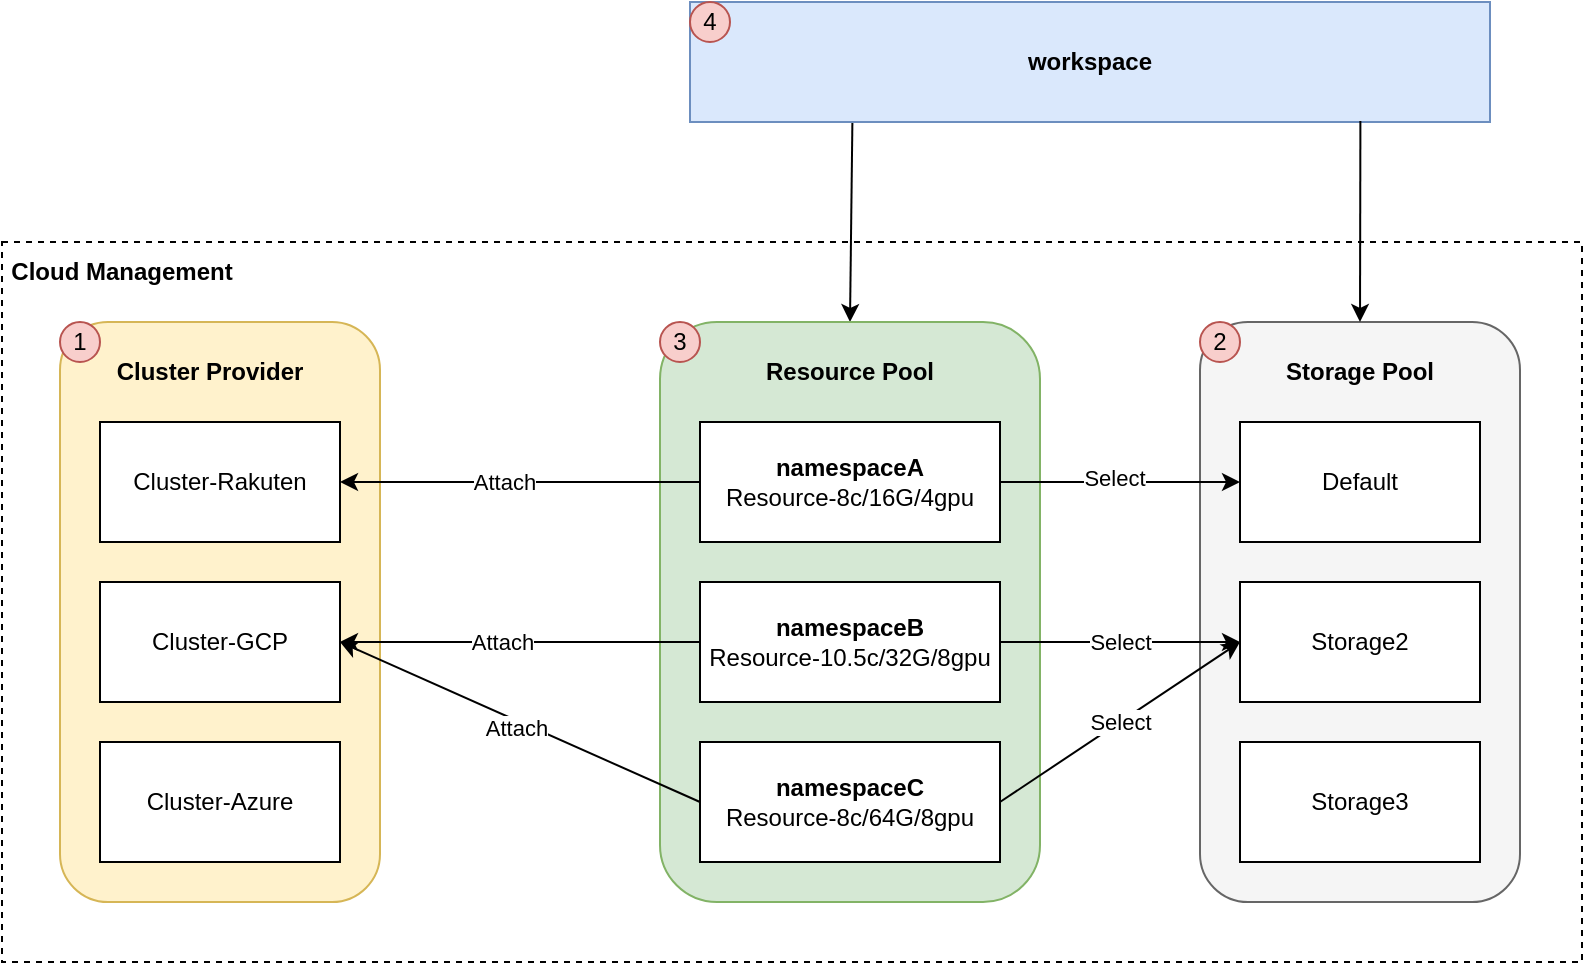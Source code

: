 <mxfile version="20.1.4" type="github" pages="5">
  <diagram id="VtAXx8-KYFQ3fUQkb0ze" name="cloud-management">
    <mxGraphModel dx="1476" dy="241" grid="1" gridSize="10" guides="1" tooltips="1" connect="1" arrows="1" fold="1" page="1" pageScale="1" pageWidth="827" pageHeight="583" math="0" shadow="0">
      <root>
        <mxCell id="0" />
        <mxCell id="1" parent="0" />
        <mxCell id="9TsrOWUZMYLZQ91ZjNXi-7" value="" style="rounded=0;whiteSpace=wrap;html=1;dashed=1;fillColor=none;strokeColor=#000000;" vertex="1" parent="1">
          <mxGeometry x="20" y="780" width="790" height="360" as="geometry" />
        </mxCell>
        <mxCell id="KNYLwsqlnIUW9qOVcrL9-1" style="edgeStyle=none;rounded=0;orthogonalLoop=1;jettySize=auto;html=1;exitX=0.203;exitY=0.994;exitDx=0;exitDy=0;entryX=0.5;entryY=0;entryDx=0;entryDy=0;startArrow=none;startFill=0;endArrow=classic;endFill=1;exitPerimeter=0;" parent="1" source="KNYLwsqlnIUW9qOVcrL9-2" target="KNYLwsqlnIUW9qOVcrL9-17" edge="1">
          <mxGeometry relative="1" as="geometry" />
        </mxCell>
        <mxCell id="KNYLwsqlnIUW9qOVcrL9-2" value="&lt;b&gt;workspace&lt;/b&gt;" style="rounded=0;whiteSpace=wrap;html=1;fillColor=#dae8fc;strokeColor=#6c8ebf;" parent="1" vertex="1">
          <mxGeometry x="364" y="660" width="400" height="60" as="geometry" />
        </mxCell>
        <mxCell id="KNYLwsqlnIUW9qOVcrL9-3" value="" style="group" parent="1" vertex="1" connectable="0">
          <mxGeometry x="49" y="820" width="160" height="290" as="geometry" />
        </mxCell>
        <mxCell id="KNYLwsqlnIUW9qOVcrL9-4" value="" style="rounded=1;whiteSpace=wrap;html=1;fillColor=#fff2cc;strokeColor=#d6b656;" parent="KNYLwsqlnIUW9qOVcrL9-3" vertex="1">
          <mxGeometry width="160" height="290" as="geometry" />
        </mxCell>
        <mxCell id="KNYLwsqlnIUW9qOVcrL9-5" value="Cluster-GCP" style="rounded=0;whiteSpace=wrap;html=1;" parent="KNYLwsqlnIUW9qOVcrL9-3" vertex="1">
          <mxGeometry x="20" y="130" width="120" height="60" as="geometry" />
        </mxCell>
        <mxCell id="KNYLwsqlnIUW9qOVcrL9-6" value="Cluster-Azure" style="rounded=0;whiteSpace=wrap;html=1;" parent="KNYLwsqlnIUW9qOVcrL9-3" vertex="1">
          <mxGeometry x="20" y="210" width="120" height="60" as="geometry" />
        </mxCell>
        <mxCell id="KNYLwsqlnIUW9qOVcrL9-7" value="Cluster-Rakuten" style="rounded=0;whiteSpace=wrap;html=1;" parent="KNYLwsqlnIUW9qOVcrL9-3" vertex="1">
          <mxGeometry x="20" y="50" width="120" height="60" as="geometry" />
        </mxCell>
        <mxCell id="KNYLwsqlnIUW9qOVcrL9-8" value="&lt;b&gt;Cluster Provider&lt;/b&gt;" style="text;html=1;strokeColor=none;fillColor=none;align=center;verticalAlign=middle;whiteSpace=wrap;rounded=0;" parent="KNYLwsqlnIUW9qOVcrL9-3" vertex="1">
          <mxGeometry x="20" y="10" width="110" height="30" as="geometry" />
        </mxCell>
        <mxCell id="KNYLwsqlnIUW9qOVcrL9-9" value="1" style="ellipse;whiteSpace=wrap;html=1;aspect=fixed;fontSize=12;strokeWidth=1;fillColor=#f8cecc;strokeColor=#b85450;" parent="KNYLwsqlnIUW9qOVcrL9-3" vertex="1">
          <mxGeometry width="20" height="20" as="geometry" />
        </mxCell>
        <mxCell id="KNYLwsqlnIUW9qOVcrL9-10" value="" style="group" parent="1" vertex="1" connectable="0">
          <mxGeometry x="619" y="820" width="160" height="290" as="geometry" />
        </mxCell>
        <mxCell id="KNYLwsqlnIUW9qOVcrL9-11" value="" style="rounded=1;whiteSpace=wrap;html=1;fillColor=#f5f5f5;strokeColor=#666666;fontColor=#333333;" parent="KNYLwsqlnIUW9qOVcrL9-10" vertex="1">
          <mxGeometry width="160" height="290" as="geometry" />
        </mxCell>
        <mxCell id="KNYLwsqlnIUW9qOVcrL9-12" value="&lt;span style=&quot;&quot;&gt;Storage2&lt;/span&gt;" style="rounded=0;whiteSpace=wrap;html=1;" parent="KNYLwsqlnIUW9qOVcrL9-10" vertex="1">
          <mxGeometry x="20" y="130" width="120" height="60" as="geometry" />
        </mxCell>
        <mxCell id="KNYLwsqlnIUW9qOVcrL9-13" value="Storage3" style="rounded=0;whiteSpace=wrap;html=1;" parent="KNYLwsqlnIUW9qOVcrL9-10" vertex="1">
          <mxGeometry x="20" y="210" width="120" height="60" as="geometry" />
        </mxCell>
        <mxCell id="KNYLwsqlnIUW9qOVcrL9-14" value="Default" style="rounded=0;whiteSpace=wrap;html=1;" parent="KNYLwsqlnIUW9qOVcrL9-10" vertex="1">
          <mxGeometry x="20" y="50" width="120" height="60" as="geometry" />
        </mxCell>
        <mxCell id="KNYLwsqlnIUW9qOVcrL9-15" value="&lt;b&gt;Storage Pool&lt;/b&gt;" style="text;html=1;strokeColor=none;fillColor=none;align=center;verticalAlign=middle;whiteSpace=wrap;rounded=0;" parent="KNYLwsqlnIUW9qOVcrL9-10" vertex="1">
          <mxGeometry x="15" y="10" width="130" height="30" as="geometry" />
        </mxCell>
        <mxCell id="KNYLwsqlnIUW9qOVcrL9-16" value="2" style="ellipse;whiteSpace=wrap;html=1;aspect=fixed;fontSize=12;strokeWidth=1;fillColor=#f8cecc;strokeColor=#b85450;" parent="KNYLwsqlnIUW9qOVcrL9-10" vertex="1">
          <mxGeometry width="20" height="20" as="geometry" />
        </mxCell>
        <mxCell id="KNYLwsqlnIUW9qOVcrL9-17" value="" style="rounded=1;whiteSpace=wrap;html=1;fillColor=#d5e8d4;strokeColor=#82b366;" parent="1" vertex="1">
          <mxGeometry x="349" y="820" width="190" height="290" as="geometry" />
        </mxCell>
        <mxCell id="KNYLwsqlnIUW9qOVcrL9-18" style="rounded=0;orthogonalLoop=1;jettySize=auto;html=1;exitX=0;exitY=0.5;exitDx=0;exitDy=0;entryX=1;entryY=0.5;entryDx=0;entryDy=0;startArrow=none;startFill=0;endArrow=classic;endFill=1;" parent="1" source="KNYLwsqlnIUW9qOVcrL9-19" target="KNYLwsqlnIUW9qOVcrL9-5" edge="1">
          <mxGeometry relative="1" as="geometry" />
        </mxCell>
        <mxCell id="9TsrOWUZMYLZQ91ZjNXi-5" value="Attach" style="edgeLabel;html=1;align=center;verticalAlign=middle;resizable=0;points=[];" vertex="1" connectable="0" parent="KNYLwsqlnIUW9qOVcrL9-18">
          <mxGeometry x="0.127" relative="1" as="geometry">
            <mxPoint x="2" as="offset" />
          </mxGeometry>
        </mxCell>
        <mxCell id="gpkw3CVOEaUVeeviLE8h-2" value="Select" style="edgeStyle=none;rounded=0;orthogonalLoop=1;jettySize=auto;html=1;exitX=1;exitY=0.5;exitDx=0;exitDy=0;entryX=0;entryY=0.5;entryDx=0;entryDy=0;" edge="1" parent="1" source="KNYLwsqlnIUW9qOVcrL9-19" target="KNYLwsqlnIUW9qOVcrL9-12">
          <mxGeometry relative="1" as="geometry" />
        </mxCell>
        <mxCell id="KNYLwsqlnIUW9qOVcrL9-19" value="&lt;b&gt;namespaceB&lt;/b&gt;&lt;br&gt;Resource-10.5c/32G/8gpu" style="rounded=0;whiteSpace=wrap;html=1;" parent="1" vertex="1">
          <mxGeometry x="369" y="950" width="150" height="60" as="geometry" />
        </mxCell>
        <mxCell id="KNYLwsqlnIUW9qOVcrL9-20" style="edgeStyle=none;rounded=0;orthogonalLoop=1;jettySize=auto;html=1;exitX=0;exitY=0.5;exitDx=0;exitDy=0;entryX=1;entryY=0.5;entryDx=0;entryDy=0;startArrow=none;startFill=0;endArrow=classic;endFill=1;" parent="1" source="KNYLwsqlnIUW9qOVcrL9-21" target="KNYLwsqlnIUW9qOVcrL9-5" edge="1">
          <mxGeometry relative="1" as="geometry" />
        </mxCell>
        <mxCell id="9TsrOWUZMYLZQ91ZjNXi-6" value="Attach" style="edgeLabel;html=1;align=center;verticalAlign=middle;resizable=0;points=[];" vertex="1" connectable="0" parent="KNYLwsqlnIUW9qOVcrL9-20">
          <mxGeometry x="0.012" y="3" relative="1" as="geometry">
            <mxPoint as="offset" />
          </mxGeometry>
        </mxCell>
        <mxCell id="gpkw3CVOEaUVeeviLE8h-3" value="Select" style="edgeStyle=none;rounded=0;orthogonalLoop=1;jettySize=auto;html=1;exitX=1;exitY=0.5;exitDx=0;exitDy=0;entryX=0;entryY=0.5;entryDx=0;entryDy=0;" edge="1" parent="1" source="KNYLwsqlnIUW9qOVcrL9-21" target="KNYLwsqlnIUW9qOVcrL9-12">
          <mxGeometry relative="1" as="geometry" />
        </mxCell>
        <mxCell id="KNYLwsqlnIUW9qOVcrL9-21" value="&lt;b&gt;namespaceC&lt;/b&gt;&lt;br&gt;Resource-8c/64G/8gpu" style="rounded=0;whiteSpace=wrap;html=1;" parent="1" vertex="1">
          <mxGeometry x="369" y="1030" width="150" height="60" as="geometry" />
        </mxCell>
        <mxCell id="KNYLwsqlnIUW9qOVcrL9-22" style="edgeStyle=orthogonalEdgeStyle;rounded=0;orthogonalLoop=1;jettySize=auto;html=1;exitX=0;exitY=0.5;exitDx=0;exitDy=0;startArrow=none;startFill=0;endArrow=classic;endFill=1;" parent="1" source="KNYLwsqlnIUW9qOVcrL9-23" target="KNYLwsqlnIUW9qOVcrL9-7" edge="1">
          <mxGeometry relative="1" as="geometry" />
        </mxCell>
        <mxCell id="9TsrOWUZMYLZQ91ZjNXi-4" value="Attach" style="edgeLabel;html=1;align=center;verticalAlign=middle;resizable=0;points=[];" vertex="1" connectable="0" parent="KNYLwsqlnIUW9qOVcrL9-22">
          <mxGeometry x="0.087" relative="1" as="geometry">
            <mxPoint as="offset" />
          </mxGeometry>
        </mxCell>
        <mxCell id="gpkw3CVOEaUVeeviLE8h-1" style="edgeStyle=none;rounded=0;orthogonalLoop=1;jettySize=auto;html=1;exitX=1;exitY=0.5;exitDx=0;exitDy=0;entryX=0;entryY=0.5;entryDx=0;entryDy=0;" edge="1" parent="1" source="KNYLwsqlnIUW9qOVcrL9-23" target="KNYLwsqlnIUW9qOVcrL9-14">
          <mxGeometry relative="1" as="geometry" />
        </mxCell>
        <mxCell id="gpkw3CVOEaUVeeviLE8h-4" value="Select" style="edgeLabel;html=1;align=center;verticalAlign=middle;resizable=0;points=[];" vertex="1" connectable="0" parent="gpkw3CVOEaUVeeviLE8h-1">
          <mxGeometry x="-0.048" y="2" relative="1" as="geometry">
            <mxPoint as="offset" />
          </mxGeometry>
        </mxCell>
        <mxCell id="KNYLwsqlnIUW9qOVcrL9-23" value="&lt;b&gt;namespaceA&lt;/b&gt;&lt;br&gt;Resource-8c/16G/4gpu" style="rounded=0;whiteSpace=wrap;html=1;" parent="1" vertex="1">
          <mxGeometry x="369" y="870" width="150" height="60" as="geometry" />
        </mxCell>
        <mxCell id="KNYLwsqlnIUW9qOVcrL9-24" value="&lt;b&gt;Resource Pool&lt;/b&gt;" style="text;html=1;strokeColor=none;fillColor=none;align=center;verticalAlign=middle;whiteSpace=wrap;rounded=0;" parent="1" vertex="1">
          <mxGeometry x="379" y="830" width="130" height="30" as="geometry" />
        </mxCell>
        <mxCell id="KNYLwsqlnIUW9qOVcrL9-25" style="edgeStyle=none;rounded=0;orthogonalLoop=1;jettySize=auto;html=1;exitX=0.838;exitY=0.992;exitDx=0;exitDy=0;entryX=0.5;entryY=0;entryDx=0;entryDy=0;startArrow=none;startFill=0;endArrow=classic;endFill=1;exitPerimeter=0;" parent="1" source="KNYLwsqlnIUW9qOVcrL9-2" target="KNYLwsqlnIUW9qOVcrL9-11" edge="1">
          <mxGeometry relative="1" as="geometry">
            <mxPoint x="699.6" y="680" as="sourcePoint" />
            <mxPoint x="698.4" y="820.36" as="targetPoint" />
          </mxGeometry>
        </mxCell>
        <mxCell id="KNYLwsqlnIUW9qOVcrL9-26" value="3" style="ellipse;whiteSpace=wrap;html=1;aspect=fixed;fontSize=12;strokeWidth=1;fillColor=#f8cecc;strokeColor=#b85450;" parent="1" vertex="1">
          <mxGeometry x="349" y="820" width="20" height="20" as="geometry" />
        </mxCell>
        <mxCell id="KNYLwsqlnIUW9qOVcrL9-27" value="4" style="ellipse;whiteSpace=wrap;html=1;aspect=fixed;fontSize=12;strokeWidth=1;fillColor=#f8cecc;strokeColor=#b85450;" parent="1" vertex="1">
          <mxGeometry x="364" y="660" width="20" height="20" as="geometry" />
        </mxCell>
        <mxCell id="9TsrOWUZMYLZQ91ZjNXi-8" value="&lt;b&gt;Cloud Management&lt;/b&gt;" style="text;html=1;strokeColor=none;fillColor=none;align=center;verticalAlign=middle;whiteSpace=wrap;rounded=0;dashed=1;" vertex="1" parent="1">
          <mxGeometry x="20" y="780" width="120" height="30" as="geometry" />
        </mxCell>
      </root>
    </mxGraphModel>
  </diagram>
  <diagram id="kMzYNl8QY7OboIHJDqI_" name="flowgraph">
    <mxGraphModel dx="1530" dy="855" grid="1" gridSize="10" guides="1" tooltips="1" connect="1" arrows="1" fold="1" page="1" pageScale="1" pageWidth="1169" pageHeight="827" math="0" shadow="0">
      <root>
        <mxCell id="0" />
        <mxCell id="1" parent="0" />
        <mxCell id="FDqYAAF6Z90q1kRtsRlw-1" value="" style="rounded=0;html=1;jettySize=auto;orthogonalLoop=1;fontSize=11;endArrow=block;endFill=0;endSize=8;strokeWidth=1;shadow=0;labelBackgroundColor=none;edgeStyle=orthogonalEdgeStyle;fillColor=#d5e8d4;strokeColor=#82b366;" parent="1" source="FDqYAAF6Z90q1kRtsRlw-2" target="FDqYAAF6Z90q1kRtsRlw-5" edge="1">
          <mxGeometry relative="1" as="geometry" />
        </mxCell>
        <mxCell id="FDqYAAF6Z90q1kRtsRlw-2" value="add namespace" style="rounded=1;whiteSpace=wrap;html=1;fontSize=12;glass=0;strokeWidth=1;shadow=0;fillColor=#d5e8d4;strokeColor=#82b366;" parent="1" vertex="1">
          <mxGeometry x="320" y="370" width="120" height="40" as="geometry" />
        </mxCell>
        <mxCell id="FDqYAAF6Z90q1kRtsRlw-4" value="Yes" style="edgeStyle=orthogonalEdgeStyle;rounded=0;html=1;jettySize=auto;orthogonalLoop=1;fontSize=11;endArrow=block;endFill=0;endSize=8;strokeWidth=1;shadow=0;labelBackgroundColor=none;entryX=1;entryY=0.5;entryDx=0;entryDy=0;exitX=1;exitY=0.5;exitDx=0;exitDy=0;fillColor=#d5e8d4;strokeColor=#82b366;" parent="1" source="FDqYAAF6Z90q1kRtsRlw-5" target="FDqYAAF6Z90q1kRtsRlw-2" edge="1">
          <mxGeometry y="10" relative="1" as="geometry">
            <mxPoint as="offset" />
            <mxPoint x="480" y="500" as="targetPoint" />
            <Array as="points">
              <mxPoint x="470" y="500" />
              <mxPoint x="470" y="390" />
            </Array>
          </mxGeometry>
        </mxCell>
        <mxCell id="FDqYAAF6Z90q1kRtsRlw-5" value="validate&amp;nbsp; same &lt;br&gt;ns exist ?" style="rhombus;whiteSpace=wrap;html=1;shadow=0;fontFamily=Helvetica;fontSize=12;align=center;strokeWidth=1;spacing=6;spacingTop=-4;fillColor=#d5e8d4;strokeColor=#82b366;" parent="1" vertex="1">
          <mxGeometry x="320" y="460" width="120" height="80" as="geometry" />
        </mxCell>
        <mxCell id="FDqYAAF6Z90q1kRtsRlw-12" value="&lt;h1&gt;&lt;font style=&quot;font-size: 18px;&quot;&gt;TODO List&lt;/font&gt;&lt;/h1&gt;&lt;p&gt;&lt;/p&gt;&lt;ul&gt;&lt;li&gt;create cluster&lt;/li&gt;&lt;li&gt;create Resource-Pool&lt;/li&gt;&lt;li&gt;create Storage-Pool&lt;/li&gt;&lt;li&gt;&lt;span style=&quot;background-color: initial;&quot;&gt;create Workspace&lt;/span&gt;&lt;/li&gt;&lt;/ul&gt;&lt;p&gt;&lt;/p&gt;" style="text;html=1;strokeColor=none;fillColor=none;spacing=5;spacingTop=-20;whiteSpace=wrap;overflow=hidden;rounded=0;" parent="1" vertex="1">
          <mxGeometry x="20" y="90" width="180" height="130" as="geometry" />
        </mxCell>
        <mxCell id="zxNhRJS_ydIhAwHHgzDg-6" value="&lt;span style=&quot;color: rgb(0, 0, 0); font-family: Helvetica; font-size: 12px; font-style: normal; font-variant-ligatures: normal; font-variant-caps: normal; letter-spacing: normal; orphans: 2; text-align: left; text-indent: 0px; text-transform: none; widows: 2; word-spacing: 0px; -webkit-text-stroke-width: 0px; background-color: rgb(248, 249, 250); text-decoration-thickness: initial; text-decoration-style: initial; text-decoration-color: initial; float: none; display: inline !important;&quot;&gt;&lt;b&gt;create Resource-Pool&lt;/b&gt;&lt;/span&gt;" style="text;html=1;strokeColor=none;fillColor=none;align=center;verticalAlign=middle;whiteSpace=wrap;rounded=0;fontSize=18;" parent="1" vertex="1">
          <mxGeometry x="320" y="130" width="130" height="30" as="geometry" />
        </mxCell>
        <mxCell id="zxNhRJS_ydIhAwHHgzDg-10" value="" style="rounded=0;html=1;jettySize=auto;orthogonalLoop=1;fontSize=11;endArrow=block;endFill=0;endSize=8;strokeWidth=1;shadow=0;labelBackgroundColor=none;edgeStyle=orthogonalEdgeStyle;exitX=0.5;exitY=1;exitDx=0;exitDy=0;exitPerimeter=0;entryX=0.5;entryY=0;entryDx=0;entryDy=0;fillColor=#d5e8d4;strokeColor=#82b366;" parent="1" source="zxNhRJS_ydIhAwHHgzDg-16" target="XJBg9RhiKkeytJScZScc-1" edge="1">
          <mxGeometry relative="1" as="geometry">
            <mxPoint x="380" y="240" as="sourcePoint" />
            <mxPoint x="380" y="270" as="targetPoint" />
          </mxGeometry>
        </mxCell>
        <mxCell id="zxNhRJS_ydIhAwHHgzDg-11" value="add resource params&lt;br&gt;(cpu,mem,gpu)" style="rounded=1;whiteSpace=wrap;html=1;fontSize=12;glass=0;strokeWidth=1;shadow=0;fillColor=#d5e8d4;strokeColor=#82b366;" parent="1" vertex="1">
          <mxGeometry x="320" y="593.5" width="120" height="40" as="geometry" />
        </mxCell>
        <mxCell id="zxNhRJS_ydIhAwHHgzDg-12" value="" style="rounded=0;html=1;jettySize=auto;orthogonalLoop=1;fontSize=11;endArrow=block;endFill=0;endSize=8;strokeWidth=1;shadow=0;labelBackgroundColor=none;edgeStyle=orthogonalEdgeStyle;entryX=0.5;entryY=0;entryDx=0;entryDy=0;exitX=0.5;exitY=1;exitDx=0;exitDy=0;fillColor=#d5e8d4;strokeColor=#82b366;" parent="1" source="FDqYAAF6Z90q1kRtsRlw-5" target="zxNhRJS_ydIhAwHHgzDg-11" edge="1">
          <mxGeometry relative="1" as="geometry">
            <mxPoint x="379.7" y="540" as="sourcePoint" />
            <mxPoint x="379.7" y="590" as="targetPoint" />
          </mxGeometry>
        </mxCell>
        <mxCell id="zxNhRJS_ydIhAwHHgzDg-14" value="" style="rounded=0;html=1;jettySize=auto;orthogonalLoop=1;fontSize=11;endArrow=block;endFill=0;endSize=8;strokeWidth=1;shadow=0;labelBackgroundColor=none;edgeStyle=orthogonalEdgeStyle;entryX=0.5;entryY=0;entryDx=0;entryDy=0;exitX=0.5;exitY=1;exitDx=0;exitDy=0;entryPerimeter=0;fillColor=#d5e8d4;strokeColor=#82b366;" parent="1" source="zxNhRJS_ydIhAwHHgzDg-11" target="zxNhRJS_ydIhAwHHgzDg-17" edge="1">
          <mxGeometry relative="1" as="geometry">
            <mxPoint x="320" y="646.5" as="sourcePoint" />
            <mxPoint x="380" y="690" as="targetPoint" />
          </mxGeometry>
        </mxCell>
        <mxCell id="zxNhRJS_ydIhAwHHgzDg-16" value="Start" style="strokeWidth=1;html=1;shape=mxgraph.flowchart.start_1;whiteSpace=wrap;fontSize=12;fillColor=#d5e8d4;strokeColor=#82b366;" parent="1" vertex="1">
          <mxGeometry x="330" y="180" width="100" height="60" as="geometry" />
        </mxCell>
        <mxCell id="zxNhRJS_ydIhAwHHgzDg-17" value="End" style="strokeWidth=1;html=1;shape=mxgraph.flowchart.terminator;whiteSpace=wrap;fontSize=12;fillColor=#d5e8d4;strokeColor=#82b366;" parent="1" vertex="1">
          <mxGeometry x="330" y="690" width="100" height="60" as="geometry" />
        </mxCell>
        <mxCell id="zxNhRJS_ydIhAwHHgzDg-19" value="" style="rounded=0;html=1;jettySize=auto;orthogonalLoop=1;fontSize=11;endArrow=block;endFill=0;endSize=8;strokeWidth=1;shadow=0;labelBackgroundColor=none;edgeStyle=orthogonalEdgeStyle;entryX=0.5;entryY=0;entryDx=0;entryDy=0;fillColor=#dae8fc;strokeColor=#6c8ebf;" parent="1" source="zxNhRJS_ydIhAwHHgzDg-20" target="zxNhRJS_ydIhAwHHgzDg-27" edge="1">
          <mxGeometry relative="1" as="geometry">
            <mxPoint x="670" y="380" as="targetPoint" />
          </mxGeometry>
        </mxCell>
        <mxCell id="zxNhRJS_ydIhAwHHgzDg-20" value="&lt;span style=&quot;font-family: Arial;&quot;&gt;&lt;font style=&quot;font-size: 12px;&quot;&gt;Add Workspace params&lt;/font&gt;&lt;/span&gt;" style="rounded=1;whiteSpace=wrap;html=1;fontSize=12;glass=0;strokeWidth=1;shadow=0;fillColor=#dae8fc;strokeColor=#6c8ebf;" parent="1" vertex="1">
          <mxGeometry x="610" y="290" width="120" height="40" as="geometry" />
        </mxCell>
        <mxCell id="zxNhRJS_ydIhAwHHgzDg-23" style="edgeStyle=none;rounded=0;orthogonalLoop=1;jettySize=auto;html=1;exitX=0.5;exitY=1;exitDx=0;exitDy=0;entryX=0.5;entryY=0;entryDx=0;entryDy=0;entryPerimeter=0;fontSize=12;startArrow=none;startFill=0;endArrow=block;endFill=0;fillColor=#dae8fc;strokeColor=#6c8ebf;" parent="1" source="zxNhRJS_ydIhAwHHgzDg-24" target="zxNhRJS_ydIhAwHHgzDg-31" edge="1">
          <mxGeometry relative="1" as="geometry" />
        </mxCell>
        <mxCell id="XJBg9RhiKkeytJScZScc-8" style="edgeStyle=orthogonalEdgeStyle;rounded=0;orthogonalLoop=1;jettySize=auto;html=1;exitX=1;exitY=0.5;exitDx=0;exitDy=0;entryX=0;entryY=0.5;entryDx=0;entryDy=0;fontSize=10;startArrow=none;startFill=0;endArrow=block;endFill=0;fillColor=#dae8fc;strokeColor=#6c8ebf;" parent="1" source="zxNhRJS_ydIhAwHHgzDg-24" target="XJBg9RhiKkeytJScZScc-7" edge="1">
          <mxGeometry relative="1" as="geometry" />
        </mxCell>
        <mxCell id="zxNhRJS_ydIhAwHHgzDg-24" value="&lt;span style=&quot;font-family: Arial;&quot;&gt;&lt;font style=&quot;font-size: 12px;&quot;&gt;Use Defaut&lt;br&gt;Add Storage Pool &lt;br&gt;to Workspace&lt;/font&gt;&lt;/span&gt;" style="rounded=1;whiteSpace=wrap;html=1;fontSize=12;glass=0;strokeWidth=1;shadow=0;fillColor=#dae8fc;strokeColor=#6c8ebf;" parent="1" vertex="1">
          <mxGeometry x="610" y="490" width="120" height="50" as="geometry" />
        </mxCell>
        <mxCell id="zxNhRJS_ydIhAwHHgzDg-25" value="&lt;span style=&quot;color: rgb(0, 0, 0); font-family: Helvetica; font-size: 12px; font-style: normal; font-variant-ligatures: normal; font-variant-caps: normal; letter-spacing: normal; orphans: 2; text-align: left; text-indent: 0px; text-transform: none; widows: 2; word-spacing: 0px; -webkit-text-stroke-width: 0px; background-color: rgb(248, 249, 250); text-decoration-thickness: initial; text-decoration-style: initial; text-decoration-color: initial; float: none; display: inline !important;&quot;&gt;&lt;b&gt;create workspace&lt;/b&gt;&lt;/span&gt;" style="text;html=1;strokeColor=none;fillColor=none;align=center;verticalAlign=middle;whiteSpace=wrap;rounded=0;fontSize=18;" parent="1" vertex="1">
          <mxGeometry x="610" y="130" width="130" height="30" as="geometry" />
        </mxCell>
        <mxCell id="zxNhRJS_ydIhAwHHgzDg-26" value="" style="rounded=0;html=1;jettySize=auto;orthogonalLoop=1;fontSize=11;endArrow=block;endFill=0;endSize=8;strokeWidth=1;shadow=0;labelBackgroundColor=none;edgeStyle=orthogonalEdgeStyle;exitX=0.5;exitY=1;exitDx=0;exitDy=0;entryX=0.5;entryY=0;entryDx=0;entryDy=0;exitPerimeter=0;fillColor=#dae8fc;strokeColor=#6c8ebf;" parent="1" source="zxNhRJS_ydIhAwHHgzDg-30" target="zxNhRJS_ydIhAwHHgzDg-20" edge="1">
          <mxGeometry relative="1" as="geometry">
            <mxPoint x="670" y="240" as="sourcePoint" />
            <mxPoint x="769.39" y="280" as="targetPoint" />
          </mxGeometry>
        </mxCell>
        <mxCell id="zxNhRJS_ydIhAwHHgzDg-27" value="&lt;span style=&quot;font-family: Arial;&quot;&gt;&lt;font style=&quot;font-size: 12px;&quot;&gt;Add Resource Pool &lt;br&gt;to Workspace&lt;br&gt;(workspace_id)&lt;br&gt;&lt;/font&gt;&lt;/span&gt;" style="rounded=1;whiteSpace=wrap;html=1;fontSize=12;glass=0;strokeWidth=1;shadow=0;fillColor=#dae8fc;strokeColor=#6c8ebf;" parent="1" vertex="1">
          <mxGeometry x="610" y="380" width="120" height="50" as="geometry" />
        </mxCell>
        <mxCell id="zxNhRJS_ydIhAwHHgzDg-29" value="" style="rounded=0;html=1;jettySize=auto;orthogonalLoop=1;fontSize=11;endArrow=block;endFill=0;endSize=8;strokeWidth=1;shadow=0;labelBackgroundColor=none;edgeStyle=orthogonalEdgeStyle;entryX=0.5;entryY=0;entryDx=0;entryDy=0;exitX=0.5;exitY=1;exitDx=0;exitDy=0;fillColor=#dae8fc;strokeColor=#6c8ebf;" parent="1" source="zxNhRJS_ydIhAwHHgzDg-27" target="zxNhRJS_ydIhAwHHgzDg-24" edge="1">
          <mxGeometry relative="1" as="geometry">
            <mxPoint x="610" y="566.5" as="sourcePoint" />
            <mxPoint x="610" y="620" as="targetPoint" />
          </mxGeometry>
        </mxCell>
        <mxCell id="zxNhRJS_ydIhAwHHgzDg-30" value="Start" style="strokeWidth=1;html=1;shape=mxgraph.flowchart.start_1;whiteSpace=wrap;fontSize=12;fillColor=#dae8fc;strokeColor=#6c8ebf;" parent="1" vertex="1">
          <mxGeometry x="620" y="180" width="100" height="60" as="geometry" />
        </mxCell>
        <mxCell id="zxNhRJS_ydIhAwHHgzDg-31" value="End" style="strokeWidth=1;html=1;shape=mxgraph.flowchart.terminator;whiteSpace=wrap;fontSize=12;fillColor=#dae8fc;strokeColor=#6c8ebf;" parent="1" vertex="1">
          <mxGeometry x="620" y="580" width="100" height="60" as="geometry" />
        </mxCell>
        <mxCell id="XJBg9RhiKkeytJScZScc-1" value="attach a Cluster&lt;br&gt;(cluster_id)" style="rounded=1;whiteSpace=wrap;html=1;fontSize=12;glass=0;strokeWidth=1;shadow=0;fillColor=#d5e8d4;strokeColor=#82b366;" parent="1" vertex="1">
          <mxGeometry x="320" y="290" width="120" height="40" as="geometry" />
        </mxCell>
        <mxCell id="XJBg9RhiKkeytJScZScc-2" value="" style="rounded=0;html=1;jettySize=auto;orthogonalLoop=1;fontSize=11;endArrow=block;endFill=0;endSize=8;strokeWidth=1;shadow=0;labelBackgroundColor=none;edgeStyle=orthogonalEdgeStyle;exitX=0.5;exitY=1;exitDx=0;exitDy=0;entryX=0.5;entryY=0;entryDx=0;entryDy=0;fillColor=#d5e8d4;strokeColor=#82b366;" parent="1" source="XJBg9RhiKkeytJScZScc-1" target="FDqYAAF6Z90q1kRtsRlw-2" edge="1">
          <mxGeometry relative="1" as="geometry">
            <mxPoint x="390" y="250" as="sourcePoint" />
            <mxPoint x="390" y="300" as="targetPoint" />
          </mxGeometry>
        </mxCell>
        <mxCell id="XJBg9RhiKkeytJScZScc-4" style="rounded=0;orthogonalLoop=1;jettySize=auto;html=1;fontSize=12;startArrow=none;startFill=0;endArrow=block;endFill=0;edgeStyle=elbowEdgeStyle;fillColor=#dae8fc;strokeColor=#6c8ebf;exitX=1;exitY=0.75;exitDx=0;exitDy=0;entryX=1;entryY=0.25;entryDx=0;entryDy=0;" parent="1" source="zxNhRJS_ydIhAwHHgzDg-27" target="zxNhRJS_ydIhAwHHgzDg-27" edge="1">
          <mxGeometry relative="1" as="geometry">
            <mxPoint x="1027" y="413" as="sourcePoint" />
            <mxPoint x="1037" y="353" as="targetPoint" />
            <Array as="points">
              <mxPoint x="780" y="410" />
              <mxPoint x="1282" y="313" />
            </Array>
          </mxGeometry>
        </mxCell>
        <mxCell id="XJBg9RhiKkeytJScZScc-5" value="multi" style="edgeLabel;html=1;align=center;verticalAlign=middle;resizable=0;points=[];fontSize=12;" parent="XJBg9RhiKkeytJScZScc-4" vertex="1" connectable="0">
          <mxGeometry x="-0.265" y="1" relative="1" as="geometry">
            <mxPoint x="-16" y="-2" as="offset" />
          </mxGeometry>
        </mxCell>
        <mxCell id="XJBg9RhiKkeytJScZScc-7" value="&lt;span style=&quot;font-family: Arial;&quot;&gt;&lt;font style=&quot;font-size: 10px;&quot;&gt;Create workspace shared storage folder in the storage pool&lt;/font&gt;&lt;/span&gt;" style="rounded=1;whiteSpace=wrap;html=1;fontSize=12;glass=0;strokeWidth=1;shadow=0;fillColor=#dae8fc;strokeColor=#6c8ebf;" parent="1" vertex="1">
          <mxGeometry x="780" y="495" width="150" height="40" as="geometry" />
        </mxCell>
        <mxCell id="JveCQTAsx4e7r0rlllm0-2" value="" style="strokeWidth=2;html=1;shape=mxgraph.flowchart.annotation_2;align=left;labelPosition=right;pointerEvents=1;fontSize=10;" parent="1" vertex="1">
          <mxGeometry x="260" y="390" width="60" height="230" as="geometry" />
        </mxCell>
        <mxCell id="vUaQ0wlTQFhumHS8vOPU-1" value="&lt;h1 style=&quot;margin: 0px; padding: 5px 0px 0px; line-height: 1.25; letter-spacing: -0.01em; font-weight: 500; color: rgb(23, 43, 77); border-bottom: 1px solid rgb(170, 170, 170); clear: left; font-family: -apple-system, &amp;quot;system-ui&amp;quot;, &amp;quot;Segoe UI&amp;quot;, Roboto, Oxygen, Ubuntu, &amp;quot;Fira Sans&amp;quot;, &amp;quot;Droid Sans&amp;quot;, &amp;quot;Helvetica Neue&amp;quot;, sans-serif; text-align: start; background-color: rgb(255, 255, 255);&quot; class=&quot;with-breadcrumbs&quot; id=&quot;title-text&quot;&gt;&lt;a style=&quot;color: rgb(23, 43, 77); text-decoration-line: none; outline: unset; outline-offset: unset; border-bottom-color: rgb(23, 43, 77);&quot; href=&quot;https://confluence.rakuten-it.com/confluence/display/GDSP/GDSP+Hybrid+Cloud+Roadmap&quot;&gt;&lt;font style=&quot;font-size: 12px;&quot;&gt;GDSP Hybrid Cloud Roadmap&lt;/font&gt;&lt;/a&gt;&lt;/h1&gt;" style="text;html=1;align=center;verticalAlign=middle;resizable=0;points=[];autosize=1;strokeColor=none;fillColor=none;fontSize=12;" parent="1" vertex="1">
          <mxGeometry x="20" y="50" width="180" height="40" as="geometry" />
        </mxCell>
        <mxCell id="vUaQ0wlTQFhumHS8vOPU-3" value="&amp;nbsp;Including db table record CURD &amp;amp;&lt;br&gt;related Cluster Kubernetes resource CUD&amp;nbsp;" style="text;html=1;align=center;verticalAlign=middle;resizable=0;points=[];autosize=1;strokeColor=none;fillColor=none;fontSize=12;" parent="1" vertex="1">
          <mxGeometry x="30" y="490" width="240" height="30" as="geometry" />
        </mxCell>
      </root>
    </mxGraphModel>
  </diagram>
  <diagram id="R2lEEEUBdFMjLlhIrx00" name="ER-graph">
    <mxGraphModel dx="1589" dy="888" grid="1" gridSize="10" guides="1" tooltips="1" connect="1" arrows="1" fold="1" page="1" pageScale="1" pageWidth="1169" pageHeight="827" math="0" shadow="0" extFonts="Permanent Marker^https://fonts.googleapis.com/css?family=Permanent+Marker">
      <root>
        <mxCell id="0" />
        <mxCell id="1" parent="0" />
        <mxCell id="eHS1OMTOuSrqOFBeeCnJ-32" value="" style="rounded=1;whiteSpace=wrap;html=1;strokeColor=#000000;fillColor=none;dashed=1;" vertex="1" parent="1">
          <mxGeometry x="390" y="90" width="610" height="230" as="geometry" />
        </mxCell>
        <mxCell id="eHS1OMTOuSrqOFBeeCnJ-30" value="" style="rounded=1;whiteSpace=wrap;html=1;strokeColor=#000000;fillColor=none;dashed=1;" vertex="1" parent="1">
          <mxGeometry x="60" y="340" width="660" height="430" as="geometry" />
        </mxCell>
        <mxCell id="C-vyLk0tnHw3VtMMgP7b-13" value="resource_pool" style="shape=table;startSize=30;container=1;collapsible=1;childLayout=tableLayout;fixedRows=1;rowLines=0;fontStyle=1;align=center;resizeLast=1;fillColor=#dae8fc;strokeColor=#6c8ebf;" parent="1" vertex="1">
          <mxGeometry x="409" y="384" width="289.06" height="360" as="geometry" />
        </mxCell>
        <mxCell id="C-vyLk0tnHw3VtMMgP7b-14" value="" style="shape=partialRectangle;collapsible=0;dropTarget=0;pointerEvents=0;fillColor=none;points=[[0,0.5],[1,0.5]];portConstraint=eastwest;top=0;left=0;right=0;bottom=1;" parent="C-vyLk0tnHw3VtMMgP7b-13" vertex="1">
          <mxGeometry y="30" width="289.06" height="30" as="geometry" />
        </mxCell>
        <mxCell id="C-vyLk0tnHw3VtMMgP7b-15" value="PK" style="shape=partialRectangle;overflow=hidden;connectable=0;fillColor=none;top=0;left=0;bottom=0;right=0;fontStyle=1;" parent="C-vyLk0tnHw3VtMMgP7b-14" vertex="1">
          <mxGeometry width="30" height="30" as="geometry">
            <mxRectangle width="30" height="30" as="alternateBounds" />
          </mxGeometry>
        </mxCell>
        <mxCell id="C-vyLk0tnHw3VtMMgP7b-16" value="resource_id int NOT NULL " style="shape=partialRectangle;overflow=hidden;connectable=0;fillColor=none;top=0;left=0;bottom=0;right=0;align=left;spacingLeft=6;fontStyle=5;" parent="C-vyLk0tnHw3VtMMgP7b-14" vertex="1">
          <mxGeometry x="30" width="259.06" height="30" as="geometry">
            <mxRectangle width="259.06" height="30" as="alternateBounds" />
          </mxGeometry>
        </mxCell>
        <mxCell id="hwpqe0qij0rR8t1J5Dl4-76" value="" style="shape=tableRow;horizontal=0;startSize=0;swimlaneHead=0;swimlaneBody=0;fillColor=none;collapsible=0;dropTarget=0;points=[[0,0.5],[1,0.5]];portConstraint=eastwest;top=0;left=0;right=0;bottom=0;" parent="C-vyLk0tnHw3VtMMgP7b-13" vertex="1">
          <mxGeometry y="60" width="289.06" height="30" as="geometry" />
        </mxCell>
        <mxCell id="hwpqe0qij0rR8t1J5Dl4-77" value="FK" style="shape=partialRectangle;connectable=0;fillColor=none;top=0;left=0;bottom=0;right=0;fontStyle=0;overflow=hidden;" parent="hwpqe0qij0rR8t1J5Dl4-76" vertex="1">
          <mxGeometry width="30" height="30" as="geometry">
            <mxRectangle width="30" height="30" as="alternateBounds" />
          </mxGeometry>
        </mxCell>
        <mxCell id="hwpqe0qij0rR8t1J5Dl4-78" value="cluster_id  int NOT NULL" style="shape=partialRectangle;connectable=0;fillColor=none;top=0;left=0;bottom=0;right=0;align=left;spacingLeft=6;fontStyle=0;overflow=hidden;" parent="hwpqe0qij0rR8t1J5Dl4-76" vertex="1">
          <mxGeometry x="30" width="259.06" height="30" as="geometry">
            <mxRectangle width="259.06" height="30" as="alternateBounds" />
          </mxGeometry>
        </mxCell>
        <mxCell id="eHS1OMTOuSrqOFBeeCnJ-26" value="" style="shape=tableRow;horizontal=0;startSize=0;swimlaneHead=0;swimlaneBody=0;fillColor=none;collapsible=0;dropTarget=0;points=[[0,0.5],[1,0.5]];portConstraint=eastwest;top=0;left=0;right=0;bottom=0;strokeColor=#000000;" vertex="1" parent="C-vyLk0tnHw3VtMMgP7b-13">
          <mxGeometry y="90" width="289.06" height="30" as="geometry" />
        </mxCell>
        <mxCell id="eHS1OMTOuSrqOFBeeCnJ-27" value="FK" style="shape=partialRectangle;connectable=0;fillColor=none;top=0;left=0;bottom=0;right=0;editable=1;overflow=hidden;strokeColor=#000000;" vertex="1" parent="eHS1OMTOuSrqOFBeeCnJ-26">
          <mxGeometry width="30" height="30" as="geometry">
            <mxRectangle width="30" height="30" as="alternateBounds" />
          </mxGeometry>
        </mxCell>
        <mxCell id="eHS1OMTOuSrqOFBeeCnJ-28" value="storage_id int NOT NULL" style="shape=partialRectangle;connectable=0;fillColor=none;top=0;left=0;bottom=0;right=0;align=left;spacingLeft=6;overflow=hidden;strokeColor=#000000;" vertex="1" parent="eHS1OMTOuSrqOFBeeCnJ-26">
          <mxGeometry x="30" width="259.06" height="30" as="geometry">
            <mxRectangle width="259.06" height="30" as="alternateBounds" />
          </mxGeometry>
        </mxCell>
        <mxCell id="C-vyLk0tnHw3VtMMgP7b-20" value="" style="shape=partialRectangle;collapsible=0;dropTarget=0;pointerEvents=0;fillColor=none;points=[[0,0.5],[1,0.5]];portConstraint=eastwest;top=0;left=0;right=0;bottom=0;" parent="C-vyLk0tnHw3VtMMgP7b-13" vertex="1">
          <mxGeometry y="120" width="289.06" height="30" as="geometry" />
        </mxCell>
        <mxCell id="C-vyLk0tnHw3VtMMgP7b-21" value="" style="shape=partialRectangle;overflow=hidden;connectable=0;fillColor=none;top=0;left=0;bottom=0;right=0;" parent="C-vyLk0tnHw3VtMMgP7b-20" vertex="1">
          <mxGeometry width="30" height="30" as="geometry">
            <mxRectangle width="30" height="30" as="alternateBounds" />
          </mxGeometry>
        </mxCell>
        <mxCell id="C-vyLk0tnHw3VtMMgP7b-22" value="name varchar(512) NOT NULL" style="shape=partialRectangle;overflow=hidden;connectable=0;fillColor=none;top=0;left=0;bottom=0;right=0;align=left;spacingLeft=6;" parent="C-vyLk0tnHw3VtMMgP7b-20" vertex="1">
          <mxGeometry x="30" width="259.06" height="30" as="geometry">
            <mxRectangle width="259.06" height="30" as="alternateBounds" />
          </mxGeometry>
        </mxCell>
        <mxCell id="hwpqe0qij0rR8t1J5Dl4-69" value="" style="shape=tableRow;horizontal=0;startSize=0;swimlaneHead=0;swimlaneBody=0;fillColor=none;collapsible=0;dropTarget=0;points=[[0,0.5],[1,0.5]];portConstraint=eastwest;top=0;left=0;right=0;bottom=0;" parent="C-vyLk0tnHw3VtMMgP7b-13" vertex="1">
          <mxGeometry y="150" width="289.06" height="30" as="geometry" />
        </mxCell>
        <mxCell id="hwpqe0qij0rR8t1J5Dl4-70" value="" style="shape=partialRectangle;connectable=0;fillColor=none;top=0;left=0;bottom=0;right=0;editable=1;overflow=hidden;" parent="hwpqe0qij0rR8t1J5Dl4-69" vertex="1">
          <mxGeometry width="30" height="30" as="geometry">
            <mxRectangle width="30" height="30" as="alternateBounds" />
          </mxGeometry>
        </mxCell>
        <mxCell id="hwpqe0qij0rR8t1J5Dl4-71" value="namespace varchar(512) NOT NULL" style="shape=partialRectangle;connectable=0;fillColor=none;top=0;left=0;bottom=0;right=0;align=left;spacingLeft=6;overflow=hidden;fontStyle=0" parent="hwpqe0qij0rR8t1J5Dl4-69" vertex="1">
          <mxGeometry x="30" width="259.06" height="30" as="geometry">
            <mxRectangle width="259.06" height="30" as="alternateBounds" />
          </mxGeometry>
        </mxCell>
        <mxCell id="hHf0Ujy617ETAoV4R47c-63" value="" style="shape=tableRow;horizontal=0;startSize=0;swimlaneHead=0;swimlaneBody=0;fillColor=none;collapsible=0;dropTarget=0;points=[[0,0.5],[1,0.5]];portConstraint=eastwest;top=0;left=0;right=0;bottom=0;" parent="C-vyLk0tnHw3VtMMgP7b-13" vertex="1">
          <mxGeometry y="180" width="289.06" height="30" as="geometry" />
        </mxCell>
        <mxCell id="hHf0Ujy617ETAoV4R47c-64" value="" style="shape=partialRectangle;connectable=0;fillColor=none;top=0;left=0;bottom=0;right=0;editable=1;overflow=hidden;" parent="hHf0Ujy617ETAoV4R47c-63" vertex="1">
          <mxGeometry width="30" height="30" as="geometry">
            <mxRectangle width="30" height="30" as="alternateBounds" />
          </mxGeometry>
        </mxCell>
        <mxCell id="hHf0Ujy617ETAoV4R47c-65" value="limits_cpu_cores float(10,4) NOT NULL" style="shape=partialRectangle;connectable=0;fillColor=none;top=0;left=0;bottom=0;right=0;align=left;spacingLeft=6;overflow=hidden;" parent="hHf0Ujy617ETAoV4R47c-63" vertex="1">
          <mxGeometry x="30" width="259.06" height="30" as="geometry">
            <mxRectangle width="259.06" height="30" as="alternateBounds" />
          </mxGeometry>
        </mxCell>
        <mxCell id="hHf0Ujy617ETAoV4R47c-67" value="" style="shape=tableRow;horizontal=0;startSize=0;swimlaneHead=0;swimlaneBody=0;fillColor=none;collapsible=0;dropTarget=0;points=[[0,0.5],[1,0.5]];portConstraint=eastwest;top=0;left=0;right=0;bottom=0;" parent="C-vyLk0tnHw3VtMMgP7b-13" vertex="1">
          <mxGeometry y="210" width="289.06" height="30" as="geometry" />
        </mxCell>
        <mxCell id="hHf0Ujy617ETAoV4R47c-68" value="" style="shape=partialRectangle;connectable=0;fillColor=none;top=0;left=0;bottom=0;right=0;editable=1;overflow=hidden;" parent="hHf0Ujy617ETAoV4R47c-67" vertex="1">
          <mxGeometry width="30" height="30" as="geometry">
            <mxRectangle width="30" height="30" as="alternateBounds" />
          </mxGeometry>
        </mxCell>
        <mxCell id="hHf0Ujy617ETAoV4R47c-69" value="limits_ memory_gb float(10,4) NOT NULL" style="shape=partialRectangle;connectable=0;fillColor=none;top=0;left=0;bottom=0;right=0;align=left;spacingLeft=6;overflow=hidden;" parent="hHf0Ujy617ETAoV4R47c-67" vertex="1">
          <mxGeometry x="30" width="259.06" height="30" as="geometry">
            <mxRectangle width="259.06" height="30" as="alternateBounds" />
          </mxGeometry>
        </mxCell>
        <mxCell id="hHf0Ujy617ETAoV4R47c-88" value="" style="shape=tableRow;horizontal=0;startSize=0;swimlaneHead=0;swimlaneBody=0;fillColor=none;collapsible=0;dropTarget=0;points=[[0,0.5],[1,0.5]];portConstraint=eastwest;top=0;left=0;right=0;bottom=0;" parent="C-vyLk0tnHw3VtMMgP7b-13" vertex="1">
          <mxGeometry y="240" width="289.06" height="30" as="geometry" />
        </mxCell>
        <mxCell id="hHf0Ujy617ETAoV4R47c-89" value="" style="shape=partialRectangle;connectable=0;fillColor=none;top=0;left=0;bottom=0;right=0;editable=1;overflow=hidden;" parent="hHf0Ujy617ETAoV4R47c-88" vertex="1">
          <mxGeometry width="30" height="30" as="geometry">
            <mxRectangle width="30" height="30" as="alternateBounds" />
          </mxGeometry>
        </mxCell>
        <mxCell id="hHf0Ujy617ETAoV4R47c-90" value="gpu_cores int " style="shape=partialRectangle;connectable=0;fillColor=none;top=0;left=0;bottom=0;right=0;align=left;spacingLeft=6;overflow=hidden;" parent="hHf0Ujy617ETAoV4R47c-88" vertex="1">
          <mxGeometry x="30" width="259.06" height="30" as="geometry">
            <mxRectangle width="259.06" height="30" as="alternateBounds" />
          </mxGeometry>
        </mxCell>
        <mxCell id="RSrHTkmuu-g2DgOxQEcW-14" value="" style="shape=tableRow;horizontal=0;startSize=0;swimlaneHead=0;swimlaneBody=0;fillColor=none;collapsible=0;dropTarget=0;points=[[0,0.5],[1,0.5]];portConstraint=eastwest;top=0;left=0;right=0;bottom=0;fontSize=12;strokeWidth=1;" parent="C-vyLk0tnHw3VtMMgP7b-13" vertex="1">
          <mxGeometry y="270" width="289.06" height="30" as="geometry" />
        </mxCell>
        <mxCell id="RSrHTkmuu-g2DgOxQEcW-15" value="" style="shape=partialRectangle;connectable=0;fillColor=none;top=0;left=0;bottom=0;right=0;editable=1;overflow=hidden;fontSize=12;strokeWidth=1;" parent="RSrHTkmuu-g2DgOxQEcW-14" vertex="1">
          <mxGeometry width="30" height="30" as="geometry">
            <mxRectangle width="30" height="30" as="alternateBounds" />
          </mxGeometry>
        </mxCell>
        <mxCell id="RSrHTkmuu-g2DgOxQEcW-16" value="max_pod_number int " style="shape=partialRectangle;connectable=0;fillColor=none;top=0;left=0;bottom=0;right=0;align=left;spacingLeft=6;overflow=hidden;fontSize=12;strokeWidth=1;" parent="RSrHTkmuu-g2DgOxQEcW-14" vertex="1">
          <mxGeometry x="30" width="259.06" height="30" as="geometry">
            <mxRectangle width="259.06" height="30" as="alternateBounds" />
          </mxGeometry>
        </mxCell>
        <mxCell id="RSrHTkmuu-g2DgOxQEcW-18" value="" style="shape=tableRow;horizontal=0;startSize=0;swimlaneHead=0;swimlaneBody=0;fillColor=none;collapsible=0;dropTarget=0;points=[[0,0.5],[1,0.5]];portConstraint=eastwest;top=0;left=0;right=0;bottom=0;fontSize=12;strokeWidth=1;" parent="C-vyLk0tnHw3VtMMgP7b-13" vertex="1">
          <mxGeometry y="300" width="289.06" height="30" as="geometry" />
        </mxCell>
        <mxCell id="RSrHTkmuu-g2DgOxQEcW-19" value="" style="shape=partialRectangle;connectable=0;fillColor=none;top=0;left=0;bottom=0;right=0;editable=1;overflow=hidden;fontSize=12;strokeWidth=1;" parent="RSrHTkmuu-g2DgOxQEcW-18" vertex="1">
          <mxGeometry width="30" height="30" as="geometry">
            <mxRectangle width="30" height="30" as="alternateBounds" />
          </mxGeometry>
        </mxCell>
        <mxCell id="RSrHTkmuu-g2DgOxQEcW-20" value="node_label varchar(256) " style="shape=partialRectangle;connectable=0;fillColor=none;top=0;left=0;bottom=0;right=0;align=left;spacingLeft=6;overflow=hidden;fontSize=12;strokeWidth=1;" parent="RSrHTkmuu-g2DgOxQEcW-18" vertex="1">
          <mxGeometry x="30" width="259.06" height="30" as="geometry">
            <mxRectangle width="259.06" height="30" as="alternateBounds" />
          </mxGeometry>
        </mxCell>
        <mxCell id="EFhZEv1cex7Xrhv5fxFK-2" value="" style="shape=tableRow;horizontal=0;startSize=0;swimlaneHead=0;swimlaneBody=0;fillColor=none;collapsible=0;dropTarget=0;points=[[0,0.5],[1,0.5]];portConstraint=eastwest;top=0;left=0;right=0;bottom=0;dashed=1;strokeColor=#000000;" vertex="1" parent="C-vyLk0tnHw3VtMMgP7b-13">
          <mxGeometry y="330" width="289.06" height="30" as="geometry" />
        </mxCell>
        <mxCell id="EFhZEv1cex7Xrhv5fxFK-3" value="" style="shape=partialRectangle;connectable=0;fillColor=none;top=0;left=0;bottom=0;right=0;editable=1;overflow=hidden;dashed=1;strokeColor=#000000;" vertex="1" parent="EFhZEv1cex7Xrhv5fxFK-2">
          <mxGeometry width="30" height="30" as="geometry">
            <mxRectangle width="30" height="30" as="alternateBounds" />
          </mxGeometry>
        </mxCell>
        <mxCell id="EFhZEv1cex7Xrhv5fxFK-4" value="status varchar(32)  NOT NULL" style="shape=partialRectangle;connectable=0;fillColor=none;top=0;left=0;bottom=0;right=0;align=left;spacingLeft=6;overflow=hidden;dashed=1;strokeColor=#000000;" vertex="1" parent="EFhZEv1cex7Xrhv5fxFK-2">
          <mxGeometry x="30" width="259.06" height="30" as="geometry">
            <mxRectangle width="259.06" height="30" as="alternateBounds" />
          </mxGeometry>
        </mxCell>
        <mxCell id="C-vyLk0tnHw3VtMMgP7b-23" value="mgmt_workspace" style="shape=table;startSize=30;container=1;collapsible=1;childLayout=tableLayout;fixedRows=1;rowLines=0;fontStyle=1;align=center;resizeLast=1;fillColor=#f5f5f5;fontColor=#333333;strokeColor=#666666;" parent="1" vertex="1">
          <mxGeometry x="99.94" y="190" width="250" height="120" as="geometry" />
        </mxCell>
        <mxCell id="C-vyLk0tnHw3VtMMgP7b-24" value="" style="shape=partialRectangle;collapsible=0;dropTarget=0;pointerEvents=0;fillColor=none;points=[[0,0.5],[1,0.5]];portConstraint=eastwest;top=0;left=0;right=0;bottom=1;" parent="C-vyLk0tnHw3VtMMgP7b-23" vertex="1">
          <mxGeometry y="30" width="250" height="30" as="geometry" />
        </mxCell>
        <mxCell id="C-vyLk0tnHw3VtMMgP7b-25" value="PK" style="shape=partialRectangle;overflow=hidden;connectable=0;fillColor=none;top=0;left=0;bottom=0;right=0;fontStyle=1;" parent="C-vyLk0tnHw3VtMMgP7b-24" vertex="1">
          <mxGeometry width="30" height="30" as="geometry">
            <mxRectangle width="30" height="30" as="alternateBounds" />
          </mxGeometry>
        </mxCell>
        <mxCell id="C-vyLk0tnHw3VtMMgP7b-26" value="workspace_id int NOT NULL " style="shape=partialRectangle;overflow=hidden;connectable=0;fillColor=none;top=0;left=0;bottom=0;right=0;align=left;spacingLeft=6;fontStyle=5;" parent="C-vyLk0tnHw3VtMMgP7b-24" vertex="1">
          <mxGeometry x="30" width="220" height="30" as="geometry">
            <mxRectangle width="220" height="30" as="alternateBounds" />
          </mxGeometry>
        </mxCell>
        <mxCell id="C-vyLk0tnHw3VtMMgP7b-27" value="" style="shape=partialRectangle;collapsible=0;dropTarget=0;pointerEvents=0;fillColor=none;points=[[0,0.5],[1,0.5]];portConstraint=eastwest;top=0;left=0;right=0;bottom=0;" parent="C-vyLk0tnHw3VtMMgP7b-23" vertex="1">
          <mxGeometry y="60" width="250" height="30" as="geometry" />
        </mxCell>
        <mxCell id="C-vyLk0tnHw3VtMMgP7b-28" value="" style="shape=partialRectangle;overflow=hidden;connectable=0;fillColor=none;top=0;left=0;bottom=0;right=0;" parent="C-vyLk0tnHw3VtMMgP7b-27" vertex="1">
          <mxGeometry width="30" height="30" as="geometry">
            <mxRectangle width="30" height="30" as="alternateBounds" />
          </mxGeometry>
        </mxCell>
        <mxCell id="C-vyLk0tnHw3VtMMgP7b-29" value="name varchar(512) NOT NULL" style="shape=partialRectangle;overflow=hidden;connectable=0;fillColor=none;top=0;left=0;bottom=0;right=0;align=left;spacingLeft=6;" parent="C-vyLk0tnHw3VtMMgP7b-27" vertex="1">
          <mxGeometry x="30" width="220" height="30" as="geometry">
            <mxRectangle width="220" height="30" as="alternateBounds" />
          </mxGeometry>
        </mxCell>
        <mxCell id="hHf0Ujy617ETAoV4R47c-7" value="" style="shape=tableRow;horizontal=0;startSize=0;swimlaneHead=0;swimlaneBody=0;fillColor=none;collapsible=0;dropTarget=0;points=[[0,0.5],[1,0.5]];portConstraint=eastwest;top=0;left=0;right=0;bottom=0;" parent="C-vyLk0tnHw3VtMMgP7b-23" vertex="1">
          <mxGeometry y="90" width="250" height="30" as="geometry" />
        </mxCell>
        <mxCell id="hHf0Ujy617ETAoV4R47c-8" value="" style="shape=partialRectangle;connectable=0;fillColor=none;top=0;left=0;bottom=0;right=0;editable=1;overflow=hidden;" parent="hHf0Ujy617ETAoV4R47c-7" vertex="1">
          <mxGeometry width="30" height="30" as="geometry">
            <mxRectangle width="30" height="30" as="alternateBounds" />
          </mxGeometry>
        </mxCell>
        <mxCell id="hHf0Ujy617ETAoV4R47c-9" value="Other Row ..." style="shape=partialRectangle;connectable=0;fillColor=none;top=0;left=0;bottom=0;right=0;align=left;spacingLeft=6;overflow=hidden;" parent="hHf0Ujy617ETAoV4R47c-7" vertex="1">
          <mxGeometry x="30" width="220" height="30" as="geometry">
            <mxRectangle width="220" height="30" as="alternateBounds" />
          </mxGeometry>
        </mxCell>
        <mxCell id="hHf0Ujy617ETAoV4R47c-24" value="cluster" style="shape=table;startSize=30;container=1;collapsible=1;childLayout=tableLayout;fixedRows=1;rowLines=0;fontStyle=1;align=center;resizeLast=1;fillColor=#f5f5f5;fontColor=#333333;strokeColor=#666666;" parent="1" vertex="1">
          <mxGeometry x="99.94" y="524" width="250" height="120" as="geometry" />
        </mxCell>
        <mxCell id="hHf0Ujy617ETAoV4R47c-25" value="" style="shape=partialRectangle;collapsible=0;dropTarget=0;pointerEvents=0;fillColor=none;points=[[0,0.5],[1,0.5]];portConstraint=eastwest;top=0;left=0;right=0;bottom=1;" parent="hHf0Ujy617ETAoV4R47c-24" vertex="1">
          <mxGeometry y="30" width="250" height="30" as="geometry" />
        </mxCell>
        <mxCell id="hHf0Ujy617ETAoV4R47c-26" value="PK" style="shape=partialRectangle;overflow=hidden;connectable=0;fillColor=none;top=0;left=0;bottom=0;right=0;fontStyle=1;" parent="hHf0Ujy617ETAoV4R47c-25" vertex="1">
          <mxGeometry width="30" height="30" as="geometry">
            <mxRectangle width="30" height="30" as="alternateBounds" />
          </mxGeometry>
        </mxCell>
        <mxCell id="hHf0Ujy617ETAoV4R47c-27" value="cluster_id int NOT NULL " style="shape=partialRectangle;overflow=hidden;connectable=0;fillColor=none;top=0;left=0;bottom=0;right=0;align=left;spacingLeft=6;fontStyle=5;" parent="hHf0Ujy617ETAoV4R47c-25" vertex="1">
          <mxGeometry x="30" width="220" height="30" as="geometry">
            <mxRectangle width="220" height="30" as="alternateBounds" />
          </mxGeometry>
        </mxCell>
        <mxCell id="hHf0Ujy617ETAoV4R47c-31" value="" style="shape=partialRectangle;collapsible=0;dropTarget=0;pointerEvents=0;fillColor=none;points=[[0,0.5],[1,0.5]];portConstraint=eastwest;top=0;left=0;right=0;bottom=0;" parent="hHf0Ujy617ETAoV4R47c-24" vertex="1">
          <mxGeometry y="60" width="250" height="30" as="geometry" />
        </mxCell>
        <mxCell id="hHf0Ujy617ETAoV4R47c-32" value="" style="shape=partialRectangle;overflow=hidden;connectable=0;fillColor=none;top=0;left=0;bottom=0;right=0;" parent="hHf0Ujy617ETAoV4R47c-31" vertex="1">
          <mxGeometry width="30" height="30" as="geometry">
            <mxRectangle width="30" height="30" as="alternateBounds" />
          </mxGeometry>
        </mxCell>
        <mxCell id="hHf0Ujy617ETAoV4R47c-33" value="name varchar(512) NOT NULL" style="shape=partialRectangle;overflow=hidden;connectable=0;fillColor=none;top=0;left=0;bottom=0;right=0;align=left;spacingLeft=6;" parent="hHf0Ujy617ETAoV4R47c-31" vertex="1">
          <mxGeometry x="30" width="220" height="30" as="geometry">
            <mxRectangle width="220" height="30" as="alternateBounds" />
          </mxGeometry>
        </mxCell>
        <mxCell id="hHf0Ujy617ETAoV4R47c-151" value="" style="shape=tableRow;horizontal=0;startSize=0;swimlaneHead=0;swimlaneBody=0;fillColor=none;collapsible=0;dropTarget=0;points=[[0,0.5],[1,0.5]];portConstraint=eastwest;top=0;left=0;right=0;bottom=0;" parent="hHf0Ujy617ETAoV4R47c-24" vertex="1">
          <mxGeometry y="90" width="250" height="30" as="geometry" />
        </mxCell>
        <mxCell id="hHf0Ujy617ETAoV4R47c-152" value="" style="shape=partialRectangle;connectable=0;fillColor=none;top=0;left=0;bottom=0;right=0;editable=1;overflow=hidden;" parent="hHf0Ujy617ETAoV4R47c-151" vertex="1">
          <mxGeometry width="30" height="30" as="geometry">
            <mxRectangle width="30" height="30" as="alternateBounds" />
          </mxGeometry>
        </mxCell>
        <mxCell id="hHf0Ujy617ETAoV4R47c-153" value="Other Row ..." style="shape=partialRectangle;connectable=0;fillColor=none;top=0;left=0;bottom=0;right=0;align=left;spacingLeft=6;overflow=hidden;" parent="hHf0Ujy617ETAoV4R47c-151" vertex="1">
          <mxGeometry x="30" width="220" height="30" as="geometry">
            <mxRectangle width="220" height="30" as="alternateBounds" />
          </mxGeometry>
        </mxCell>
        <mxCell id="hHf0Ujy617ETAoV4R47c-36" value="storage_pool" style="shape=table;startSize=30;container=1;collapsible=1;childLayout=tableLayout;fixedRows=1;rowLines=0;fontStyle=1;align=center;resizeLast=1;fillColor=#dae8fc;strokeColor=#6c8ebf;" parent="1" vertex="1">
          <mxGeometry x="760" y="120" width="220" height="180" as="geometry" />
        </mxCell>
        <mxCell id="hHf0Ujy617ETAoV4R47c-37" value="" style="shape=partialRectangle;collapsible=0;dropTarget=0;pointerEvents=0;fillColor=none;points=[[0,0.5],[1,0.5]];portConstraint=eastwest;top=0;left=0;right=0;bottom=1;" parent="hHf0Ujy617ETAoV4R47c-36" vertex="1">
          <mxGeometry y="30" width="220" height="30" as="geometry" />
        </mxCell>
        <mxCell id="hHf0Ujy617ETAoV4R47c-38" value="PK" style="shape=partialRectangle;overflow=hidden;connectable=0;fillColor=none;top=0;left=0;bottom=0;right=0;fontStyle=1;" parent="hHf0Ujy617ETAoV4R47c-37" vertex="1">
          <mxGeometry width="30" height="30" as="geometry">
            <mxRectangle width="30" height="30" as="alternateBounds" />
          </mxGeometry>
        </mxCell>
        <mxCell id="hHf0Ujy617ETAoV4R47c-39" value="storage_id int NOT NULL " style="shape=partialRectangle;overflow=hidden;connectable=0;fillColor=none;top=0;left=0;bottom=0;right=0;align=left;spacingLeft=6;fontStyle=5;" parent="hHf0Ujy617ETAoV4R47c-37" vertex="1">
          <mxGeometry x="30" width="190" height="30" as="geometry">
            <mxRectangle width="190" height="30" as="alternateBounds" />
          </mxGeometry>
        </mxCell>
        <mxCell id="hHf0Ujy617ETAoV4R47c-43" value="" style="shape=partialRectangle;collapsible=0;dropTarget=0;pointerEvents=0;fillColor=none;points=[[0,0.5],[1,0.5]];portConstraint=eastwest;top=0;left=0;right=0;bottom=0;" parent="hHf0Ujy617ETAoV4R47c-36" vertex="1">
          <mxGeometry y="60" width="220" height="30" as="geometry" />
        </mxCell>
        <mxCell id="hHf0Ujy617ETAoV4R47c-44" value="" style="shape=partialRectangle;overflow=hidden;connectable=0;fillColor=none;top=0;left=0;bottom=0;right=0;" parent="hHf0Ujy617ETAoV4R47c-43" vertex="1">
          <mxGeometry width="30" height="30" as="geometry">
            <mxRectangle width="30" height="30" as="alternateBounds" />
          </mxGeometry>
        </mxCell>
        <mxCell id="hHf0Ujy617ETAoV4R47c-45" value="name" style="shape=partialRectangle;overflow=hidden;connectable=0;fillColor=none;top=0;left=0;bottom=0;right=0;align=left;spacingLeft=6;" parent="hHf0Ujy617ETAoV4R47c-43" vertex="1">
          <mxGeometry x="30" width="190" height="30" as="geometry">
            <mxRectangle width="190" height="30" as="alternateBounds" />
          </mxGeometry>
        </mxCell>
        <mxCell id="eHS1OMTOuSrqOFBeeCnJ-16" value="" style="shape=tableRow;horizontal=0;startSize=0;swimlaneHead=0;swimlaneBody=0;fillColor=none;collapsible=0;dropTarget=0;points=[[0,0.5],[1,0.5]];portConstraint=eastwest;top=0;left=0;right=0;bottom=0;strokeColor=#000000;" vertex="1" parent="hHf0Ujy617ETAoV4R47c-36">
          <mxGeometry y="90" width="220" height="30" as="geometry" />
        </mxCell>
        <mxCell id="eHS1OMTOuSrqOFBeeCnJ-17" value="" style="shape=partialRectangle;connectable=0;fillColor=none;top=0;left=0;bottom=0;right=0;editable=1;overflow=hidden;strokeColor=#000000;" vertex="1" parent="eHS1OMTOuSrqOFBeeCnJ-16">
          <mxGeometry width="30" height="30" as="geometry">
            <mxRectangle width="30" height="30" as="alternateBounds" />
          </mxGeometry>
        </mxCell>
        <mxCell id="eHS1OMTOuSrqOFBeeCnJ-18" value="type" style="shape=partialRectangle;connectable=0;fillColor=none;top=0;left=0;bottom=0;right=0;align=left;spacingLeft=6;overflow=hidden;strokeColor=#000000;" vertex="1" parent="eHS1OMTOuSrqOFBeeCnJ-16">
          <mxGeometry x="30" width="190" height="30" as="geometry">
            <mxRectangle width="190" height="30" as="alternateBounds" />
          </mxGeometry>
        </mxCell>
        <mxCell id="eHS1OMTOuSrqOFBeeCnJ-12" value="" style="shape=tableRow;horizontal=0;startSize=0;swimlaneHead=0;swimlaneBody=0;fillColor=none;collapsible=0;dropTarget=0;points=[[0,0.5],[1,0.5]];portConstraint=eastwest;top=0;left=0;right=0;bottom=0;strokeColor=#000000;" vertex="1" parent="hHf0Ujy617ETAoV4R47c-36">
          <mxGeometry y="120" width="220" height="30" as="geometry" />
        </mxCell>
        <mxCell id="eHS1OMTOuSrqOFBeeCnJ-13" value="" style="shape=partialRectangle;connectable=0;fillColor=none;top=0;left=0;bottom=0;right=0;editable=1;overflow=hidden;strokeColor=#000000;" vertex="1" parent="eHS1OMTOuSrqOFBeeCnJ-12">
          <mxGeometry width="30" height="30" as="geometry">
            <mxRectangle width="30" height="30" as="alternateBounds" />
          </mxGeometry>
        </mxCell>
        <mxCell id="eHS1OMTOuSrqOFBeeCnJ-14" value="quota" style="shape=partialRectangle;connectable=0;fillColor=none;top=0;left=0;bottom=0;right=0;align=left;spacingLeft=6;overflow=hidden;strokeColor=#000000;" vertex="1" parent="eHS1OMTOuSrqOFBeeCnJ-12">
          <mxGeometry x="30" width="190" height="30" as="geometry">
            <mxRectangle width="190" height="30" as="alternateBounds" />
          </mxGeometry>
        </mxCell>
        <mxCell id="eHS1OMTOuSrqOFBeeCnJ-19" value="" style="shape=tableRow;horizontal=0;startSize=0;swimlaneHead=0;swimlaneBody=0;fillColor=none;collapsible=0;dropTarget=0;points=[[0,0.5],[1,0.5]];portConstraint=eastwest;top=0;left=0;right=0;bottom=0;strokeColor=#000000;" vertex="1" parent="hHf0Ujy617ETAoV4R47c-36">
          <mxGeometry y="150" width="220" height="30" as="geometry" />
        </mxCell>
        <mxCell id="eHS1OMTOuSrqOFBeeCnJ-20" value="" style="shape=partialRectangle;connectable=0;fillColor=none;top=0;left=0;bottom=0;right=0;editable=1;overflow=hidden;strokeColor=#000000;" vertex="1" parent="eHS1OMTOuSrqOFBeeCnJ-19">
          <mxGeometry width="30" height="30" as="geometry">
            <mxRectangle width="30" height="30" as="alternateBounds" />
          </mxGeometry>
        </mxCell>
        <mxCell id="eHS1OMTOuSrqOFBeeCnJ-21" value="usage" style="shape=partialRectangle;connectable=0;fillColor=none;top=0;left=0;bottom=0;right=0;align=left;spacingLeft=6;overflow=hidden;strokeColor=#000000;" vertex="1" parent="eHS1OMTOuSrqOFBeeCnJ-19">
          <mxGeometry x="30" width="190" height="30" as="geometry">
            <mxRectangle width="190" height="30" as="alternateBounds" />
          </mxGeometry>
        </mxCell>
        <mxCell id="hwpqe0qij0rR8t1J5Dl4-22" value="" style="edgeStyle=orthogonalEdgeStyle;endArrow=ERzeroToMany;startArrow=ERone;endFill=1;startFill=0;exitX=1;exitY=0.5;exitDx=0;exitDy=0;entryX=0;entryY=0.5;entryDx=0;entryDy=0;" parent="1" source="hHf0Ujy617ETAoV4R47c-25" target="hwpqe0qij0rR8t1J5Dl4-76" edge="1">
          <mxGeometry width="100" height="100" relative="1" as="geometry">
            <mxPoint x="313.94" y="334" as="sourcePoint" />
            <mxPoint x="430" y="524" as="targetPoint" />
          </mxGeometry>
        </mxCell>
        <mxCell id="RSrHTkmuu-g2DgOxQEcW-1" value="workspace_resource_relationship" style="shape=table;startSize=30;container=1;collapsible=1;childLayout=tableLayout;fixedRows=1;rowLines=0;fontStyle=1;align=center;resizeLast=1;fillColor=#dae8fc;strokeColor=#6c8ebf;" parent="1" vertex="1">
          <mxGeometry x="99.94" y="354" width="250" height="120" as="geometry" />
        </mxCell>
        <mxCell id="RSrHTkmuu-g2DgOxQEcW-2" value="" style="shape=partialRectangle;collapsible=0;dropTarget=0;pointerEvents=0;fillColor=none;points=[[0,0.5],[1,0.5]];portConstraint=eastwest;top=0;left=0;right=0;bottom=1;" parent="RSrHTkmuu-g2DgOxQEcW-1" vertex="1">
          <mxGeometry y="30" width="250" height="30" as="geometry" />
        </mxCell>
        <mxCell id="RSrHTkmuu-g2DgOxQEcW-3" value="PK" style="shape=partialRectangle;overflow=hidden;connectable=0;fillColor=none;top=0;left=0;bottom=0;right=0;fontStyle=1;" parent="RSrHTkmuu-g2DgOxQEcW-2" vertex="1">
          <mxGeometry width="30" height="30" as="geometry">
            <mxRectangle width="30" height="30" as="alternateBounds" />
          </mxGeometry>
        </mxCell>
        <mxCell id="RSrHTkmuu-g2DgOxQEcW-4" value="id int NOT NULL " style="shape=partialRectangle;overflow=hidden;connectable=0;fillColor=none;top=0;left=0;bottom=0;right=0;align=left;spacingLeft=6;fontStyle=5;" parent="RSrHTkmuu-g2DgOxQEcW-2" vertex="1">
          <mxGeometry x="30" width="220" height="30" as="geometry">
            <mxRectangle width="220" height="30" as="alternateBounds" />
          </mxGeometry>
        </mxCell>
        <mxCell id="RSrHTkmuu-g2DgOxQEcW-8" value="" style="shape=tableRow;horizontal=0;startSize=0;swimlaneHead=0;swimlaneBody=0;fillColor=none;collapsible=0;dropTarget=0;points=[[0,0.5],[1,0.5]];portConstraint=eastwest;top=0;left=0;right=0;bottom=0;fontSize=12;strokeWidth=1;" parent="RSrHTkmuu-g2DgOxQEcW-1" vertex="1">
          <mxGeometry y="60" width="250" height="30" as="geometry" />
        </mxCell>
        <mxCell id="RSrHTkmuu-g2DgOxQEcW-9" value="FK" style="shape=partialRectangle;connectable=0;fillColor=none;top=0;left=0;bottom=0;right=0;editable=1;overflow=hidden;fontSize=12;strokeWidth=1;" parent="RSrHTkmuu-g2DgOxQEcW-8" vertex="1">
          <mxGeometry width="30" height="30" as="geometry">
            <mxRectangle width="30" height="30" as="alternateBounds" />
          </mxGeometry>
        </mxCell>
        <mxCell id="RSrHTkmuu-g2DgOxQEcW-10" value="resource_id" style="shape=partialRectangle;connectable=0;fillColor=none;top=0;left=0;bottom=0;right=0;align=left;spacingLeft=6;overflow=hidden;fontSize=12;strokeWidth=1;" parent="RSrHTkmuu-g2DgOxQEcW-8" vertex="1">
          <mxGeometry x="30" width="220" height="30" as="geometry">
            <mxRectangle width="220" height="30" as="alternateBounds" />
          </mxGeometry>
        </mxCell>
        <mxCell id="RSrHTkmuu-g2DgOxQEcW-5" value="" style="shape=partialRectangle;collapsible=0;dropTarget=0;pointerEvents=0;fillColor=none;points=[[0,0.5],[1,0.5]];portConstraint=eastwest;top=0;left=0;right=0;bottom=0;" parent="RSrHTkmuu-g2DgOxQEcW-1" vertex="1">
          <mxGeometry y="90" width="250" height="30" as="geometry" />
        </mxCell>
        <mxCell id="RSrHTkmuu-g2DgOxQEcW-6" value="FK" style="shape=partialRectangle;overflow=hidden;connectable=0;fillColor=none;top=0;left=0;bottom=0;right=0;" parent="RSrHTkmuu-g2DgOxQEcW-5" vertex="1">
          <mxGeometry width="30" height="30" as="geometry">
            <mxRectangle width="30" height="30" as="alternateBounds" />
          </mxGeometry>
        </mxCell>
        <mxCell id="RSrHTkmuu-g2DgOxQEcW-7" value="workspace_id" style="shape=partialRectangle;overflow=hidden;connectable=0;fillColor=none;top=0;left=0;bottom=0;right=0;align=left;spacingLeft=6;" parent="RSrHTkmuu-g2DgOxQEcW-5" vertex="1">
          <mxGeometry x="30" width="220" height="30" as="geometry">
            <mxRectangle width="220" height="30" as="alternateBounds" />
          </mxGeometry>
        </mxCell>
        <mxCell id="RSrHTkmuu-g2DgOxQEcW-11" value="" style="edgeStyle=orthogonalEdgeStyle;endArrow=ERzeroToMany;startArrow=ERone;endFill=1;startFill=0;entryX=1;entryY=0.5;entryDx=0;entryDy=0;exitX=0;exitY=0.5;exitDx=0;exitDy=0;" parent="1" source="C-vyLk0tnHw3VtMMgP7b-14" target="RSrHTkmuu-g2DgOxQEcW-8" edge="1">
          <mxGeometry width="100" height="100" relative="1" as="geometry">
            <mxPoint x="420" y="524" as="sourcePoint" />
            <mxPoint x="480.0" y="394" as="targetPoint" />
          </mxGeometry>
        </mxCell>
        <mxCell id="eHS1OMTOuSrqOFBeeCnJ-1" value="workspace_storage_relationship" style="shape=table;startSize=30;container=1;collapsible=1;childLayout=tableLayout;fixedRows=1;rowLines=0;fontStyle=1;align=center;resizeLast=1;fillColor=#dae8fc;strokeColor=#6c8ebf;" vertex="1" parent="1">
          <mxGeometry x="410" y="160" width="250" height="120" as="geometry" />
        </mxCell>
        <mxCell id="eHS1OMTOuSrqOFBeeCnJ-2" value="" style="shape=partialRectangle;collapsible=0;dropTarget=0;pointerEvents=0;fillColor=none;points=[[0,0.5],[1,0.5]];portConstraint=eastwest;top=0;left=0;right=0;bottom=1;" vertex="1" parent="eHS1OMTOuSrqOFBeeCnJ-1">
          <mxGeometry y="30" width="250" height="30" as="geometry" />
        </mxCell>
        <mxCell id="eHS1OMTOuSrqOFBeeCnJ-3" value="PK" style="shape=partialRectangle;overflow=hidden;connectable=0;fillColor=none;top=0;left=0;bottom=0;right=0;fontStyle=1;" vertex="1" parent="eHS1OMTOuSrqOFBeeCnJ-2">
          <mxGeometry width="30" height="30" as="geometry">
            <mxRectangle width="30" height="30" as="alternateBounds" />
          </mxGeometry>
        </mxCell>
        <mxCell id="eHS1OMTOuSrqOFBeeCnJ-4" value="id int NOT NULL " style="shape=partialRectangle;overflow=hidden;connectable=0;fillColor=none;top=0;left=0;bottom=0;right=0;align=left;spacingLeft=6;fontStyle=5;" vertex="1" parent="eHS1OMTOuSrqOFBeeCnJ-2">
          <mxGeometry x="30" width="220" height="30" as="geometry">
            <mxRectangle width="220" height="30" as="alternateBounds" />
          </mxGeometry>
        </mxCell>
        <mxCell id="eHS1OMTOuSrqOFBeeCnJ-8" value="" style="shape=partialRectangle;collapsible=0;dropTarget=0;pointerEvents=0;fillColor=none;points=[[0,0.5],[1,0.5]];portConstraint=eastwest;top=0;left=0;right=0;bottom=0;" vertex="1" parent="eHS1OMTOuSrqOFBeeCnJ-1">
          <mxGeometry y="60" width="250" height="30" as="geometry" />
        </mxCell>
        <mxCell id="eHS1OMTOuSrqOFBeeCnJ-9" value="FK" style="shape=partialRectangle;overflow=hidden;connectable=0;fillColor=none;top=0;left=0;bottom=0;right=0;" vertex="1" parent="eHS1OMTOuSrqOFBeeCnJ-8">
          <mxGeometry width="30" height="30" as="geometry">
            <mxRectangle width="30" height="30" as="alternateBounds" />
          </mxGeometry>
        </mxCell>
        <mxCell id="eHS1OMTOuSrqOFBeeCnJ-10" value="workspace_id" style="shape=partialRectangle;overflow=hidden;connectable=0;fillColor=none;top=0;left=0;bottom=0;right=0;align=left;spacingLeft=6;" vertex="1" parent="eHS1OMTOuSrqOFBeeCnJ-8">
          <mxGeometry x="30" width="220" height="30" as="geometry">
            <mxRectangle width="220" height="30" as="alternateBounds" />
          </mxGeometry>
        </mxCell>
        <mxCell id="eHS1OMTOuSrqOFBeeCnJ-5" value="" style="shape=tableRow;horizontal=0;startSize=0;swimlaneHead=0;swimlaneBody=0;fillColor=none;collapsible=0;dropTarget=0;points=[[0,0.5],[1,0.5]];portConstraint=eastwest;top=0;left=0;right=0;bottom=0;fontSize=12;strokeWidth=1;" vertex="1" parent="eHS1OMTOuSrqOFBeeCnJ-1">
          <mxGeometry y="90" width="250" height="30" as="geometry" />
        </mxCell>
        <mxCell id="eHS1OMTOuSrqOFBeeCnJ-6" value="FK" style="shape=partialRectangle;connectable=0;fillColor=none;top=0;left=0;bottom=0;right=0;editable=1;overflow=hidden;fontSize=12;strokeWidth=1;" vertex="1" parent="eHS1OMTOuSrqOFBeeCnJ-5">
          <mxGeometry width="30" height="30" as="geometry">
            <mxRectangle width="30" height="30" as="alternateBounds" />
          </mxGeometry>
        </mxCell>
        <mxCell id="eHS1OMTOuSrqOFBeeCnJ-7" value="storage_id" style="shape=partialRectangle;connectable=0;fillColor=none;top=0;left=0;bottom=0;right=0;align=left;spacingLeft=6;overflow=hidden;fontSize=12;strokeWidth=1;" vertex="1" parent="eHS1OMTOuSrqOFBeeCnJ-5">
          <mxGeometry x="30" width="220" height="30" as="geometry">
            <mxRectangle width="220" height="30" as="alternateBounds" />
          </mxGeometry>
        </mxCell>
        <mxCell id="eHS1OMTOuSrqOFBeeCnJ-23" value="" style="edgeStyle=orthogonalEdgeStyle;endArrow=ERzeroToMany;startArrow=ERone;endFill=1;startFill=0;entryX=0;entryY=0.5;entryDx=0;entryDy=0;exitX=1;exitY=0.5;exitDx=0;exitDy=0;" edge="1" parent="1" source="C-vyLk0tnHw3VtMMgP7b-24" target="eHS1OMTOuSrqOFBeeCnJ-8">
          <mxGeometry width="100" height="100" relative="1" as="geometry">
            <mxPoint x="400" y="290" as="sourcePoint" />
            <mxPoint x="349.94" y="320" as="targetPoint" />
          </mxGeometry>
        </mxCell>
        <mxCell id="eHS1OMTOuSrqOFBeeCnJ-24" value="" style="edgeStyle=orthogonalEdgeStyle;endArrow=ERzeroToMany;startArrow=ERone;endFill=1;startFill=0;entryX=1;entryY=0.5;entryDx=0;entryDy=0;exitX=0;exitY=0.5;exitDx=0;exitDy=0;" edge="1" parent="1" source="hHf0Ujy617ETAoV4R47c-37" target="eHS1OMTOuSrqOFBeeCnJ-5">
          <mxGeometry width="100" height="100" relative="1" as="geometry">
            <mxPoint x="581" y="310" as="sourcePoint" />
            <mxPoint x="470.0" y="310" as="targetPoint" />
          </mxGeometry>
        </mxCell>
        <mxCell id="eHS1OMTOuSrqOFBeeCnJ-29" value="" style="edgeStyle=orthogonalEdgeStyle;endArrow=ERzeroToMany;startArrow=ERone;endFill=1;startFill=0;entryX=1;entryY=0.5;entryDx=0;entryDy=0;exitX=0;exitY=0.5;exitDx=0;exitDy=0;" edge="1" parent="1" source="hHf0Ujy617ETAoV4R47c-37" target="eHS1OMTOuSrqOFBeeCnJ-26">
          <mxGeometry width="100" height="100" relative="1" as="geometry">
            <mxPoint x="750" y="270" as="sourcePoint" />
            <mxPoint x="650" y="330" as="targetPoint" />
          </mxGeometry>
        </mxCell>
        <mxCell id="eHS1OMTOuSrqOFBeeCnJ-31" value="&lt;b&gt;gdsp-api-cloud&lt;/b&gt;" style="text;html=1;strokeColor=none;fillColor=none;align=center;verticalAlign=middle;whiteSpace=wrap;rounded=0;dashed=1;" vertex="1" parent="1">
          <mxGeometry x="80" y="730" width="120" height="30" as="geometry" />
        </mxCell>
        <mxCell id="eHS1OMTOuSrqOFBeeCnJ-33" value="" style="edgeStyle=orthogonalEdgeStyle;endArrow=ERzeroToMany;startArrow=ERone;endFill=1;startFill=0;exitX=0;exitY=0.5;exitDx=0;exitDy=0;entryX=0;entryY=0.5;entryDx=0;entryDy=0;" edge="1" parent="1" source="C-vyLk0tnHw3VtMMgP7b-24" target="RSrHTkmuu-g2DgOxQEcW-5">
          <mxGeometry width="100" height="100" relative="1" as="geometry">
            <mxPoint x="80.0" y="160" as="sourcePoint" />
            <mxPoint x="140.06" y="160" as="targetPoint" />
            <Array as="points">
              <mxPoint x="80" y="235" />
              <mxPoint x="80" y="459" />
            </Array>
          </mxGeometry>
        </mxCell>
        <mxCell id="eHS1OMTOuSrqOFBeeCnJ-34" value="&lt;b&gt;gdsp-api-storage&lt;/b&gt;" style="text;html=1;strokeColor=none;fillColor=none;align=center;verticalAlign=middle;whiteSpace=wrap;rounded=0;dashed=1;" vertex="1" parent="1">
          <mxGeometry x="400" y="90" width="120" height="30" as="geometry" />
        </mxCell>
      </root>
    </mxGraphModel>
  </diagram>
  <diagram id="29Yyzz9LwWBa22CWkaWA" name="service">
    <mxGraphModel dx="984" dy="550" grid="1" gridSize="10" guides="1" tooltips="1" connect="1" arrows="1" fold="1" page="1" pageScale="1" pageWidth="1169" pageHeight="827" math="0" shadow="0">
      <root>
        <mxCell id="0" />
        <mxCell id="1" parent="0" />
        <mxCell id="PGA5mZ5VLQECsoX6pGyW-18" style="edgeStyle=none;rounded=0;orthogonalLoop=1;jettySize=auto;html=1;exitX=0.5;exitY=1;exitDx=0;exitDy=0;entryX=0.07;entryY=0.4;entryDx=0;entryDy=0;dashed=1;fillColor=#ffe6cc;strokeColor=#000000;entryPerimeter=0;" edge="1" parent="1" source="PGA5mZ5VLQECsoX6pGyW-4" target="ouS2kU6HyBxlzLx_RtiD-5">
          <mxGeometry relative="1" as="geometry">
            <mxPoint x="250" y="560" as="targetPoint" />
          </mxGeometry>
        </mxCell>
        <mxCell id="PGA5mZ5VLQECsoX6pGyW-9" style="rounded=0;orthogonalLoop=1;jettySize=auto;html=1;exitX=0.862;exitY=0.989;exitDx=0;exitDy=0;exitPerimeter=0;" edge="1" parent="1" source="PGA5mZ5VLQECsoX6pGyW-1" target="PGA5mZ5VLQECsoX6pGyW-2">
          <mxGeometry relative="1" as="geometry" />
        </mxCell>
        <mxCell id="PGA5mZ5VLQECsoX6pGyW-24" value="3" style="edgeLabel;html=1;align=center;verticalAlign=middle;resizable=0;points=[];" vertex="1" connectable="0" parent="PGA5mZ5VLQECsoX6pGyW-9">
          <mxGeometry x="-0.061" y="2" relative="1" as="geometry">
            <mxPoint x="-2" as="offset" />
          </mxGeometry>
        </mxCell>
        <mxCell id="PGA5mZ5VLQECsoX6pGyW-17" style="edgeStyle=none;rounded=0;orthogonalLoop=1;jettySize=auto;html=1;exitX=0.107;exitY=0.984;exitDx=0;exitDy=0;entryX=0.5;entryY=0;entryDx=0;entryDy=0;exitPerimeter=0;" edge="1" parent="1" source="PGA5mZ5VLQECsoX6pGyW-1" target="PGA5mZ5VLQECsoX6pGyW-4">
          <mxGeometry relative="1" as="geometry" />
        </mxCell>
        <mxCell id="PGA5mZ5VLQECsoX6pGyW-26" value="2.2" style="edgeLabel;html=1;align=center;verticalAlign=middle;resizable=0;points=[];" vertex="1" connectable="0" parent="PGA5mZ5VLQECsoX6pGyW-17">
          <mxGeometry x="0.004" y="4" relative="1" as="geometry">
            <mxPoint x="-7" y="-2" as="offset" />
          </mxGeometry>
        </mxCell>
        <mxCell id="PGA5mZ5VLQECsoX6pGyW-1" value="gdsp-api-management" style="rounded=0;whiteSpace=wrap;html=1;strokeColor=#82b366;fillColor=#d5e8d4;" vertex="1" parent="1">
          <mxGeometry x="260" y="230" width="305" height="30" as="geometry" />
        </mxCell>
        <mxCell id="PGA5mZ5VLQECsoX6pGyW-14" style="edgeStyle=none;rounded=0;orthogonalLoop=1;jettySize=auto;html=1;exitX=0.25;exitY=1;exitDx=0;exitDy=0;entryX=1;entryY=0;entryDx=0;entryDy=0;fillColor=#f8cecc;strokeColor=#000000;" edge="1" parent="1" source="PGA5mZ5VLQECsoX6pGyW-2" target="PGA5mZ5VLQECsoX6pGyW-3">
          <mxGeometry relative="1" as="geometry" />
        </mxCell>
        <mxCell id="PGA5mZ5VLQECsoX6pGyW-25" value="4" style="edgeLabel;html=1;align=center;verticalAlign=middle;resizable=0;points=[];" vertex="1" connectable="0" parent="PGA5mZ5VLQECsoX6pGyW-14">
          <mxGeometry x="-0.134" y="-3" relative="1" as="geometry">
            <mxPoint as="offset" />
          </mxGeometry>
        </mxCell>
        <mxCell id="PGA5mZ5VLQECsoX6pGyW-15" style="edgeStyle=none;rounded=0;orthogonalLoop=1;jettySize=auto;html=1;entryX=0.5;entryY=0;entryDx=0;entryDy=0;exitX=0.74;exitY=1.028;exitDx=0;exitDy=0;exitPerimeter=0;" edge="1" parent="1" source="PGA5mZ5VLQECsoX6pGyW-2" target="PGA5mZ5VLQECsoX6pGyW-5">
          <mxGeometry relative="1" as="geometry">
            <mxPoint x="560" y="370" as="sourcePoint" />
          </mxGeometry>
        </mxCell>
        <mxCell id="PGA5mZ5VLQECsoX6pGyW-2" value="gdsp-api-storage" style="rounded=0;whiteSpace=wrap;html=1;strokeColor=#82b366;fillColor=#d5e8d4;" vertex="1" parent="1">
          <mxGeometry x="455" y="330" width="135" height="30" as="geometry" />
        </mxCell>
        <mxCell id="PGA5mZ5VLQECsoX6pGyW-11" style="edgeStyle=none;rounded=0;orthogonalLoop=1;jettySize=auto;html=1;exitX=0.75;exitY=0;exitDx=0;exitDy=0;entryX=0.416;entryY=1.016;entryDx=0;entryDy=0;entryPerimeter=0;" edge="1" parent="1" source="PGA5mZ5VLQECsoX6pGyW-3" target="PGA5mZ5VLQECsoX6pGyW-1">
          <mxGeometry relative="1" as="geometry">
            <mxPoint x="388" y="260" as="targetPoint" />
          </mxGeometry>
        </mxCell>
        <mxCell id="PGA5mZ5VLQECsoX6pGyW-22" value="2.1" style="edgeLabel;html=1;align=center;verticalAlign=middle;resizable=0;points=[];" vertex="1" connectable="0" parent="PGA5mZ5VLQECsoX6pGyW-11">
          <mxGeometry x="-0.033" relative="1" as="geometry">
            <mxPoint as="offset" />
          </mxGeometry>
        </mxCell>
        <mxCell id="PGA5mZ5VLQECsoX6pGyW-12" style="edgeStyle=none;rounded=0;orthogonalLoop=1;jettySize=auto;html=1;exitX=0.442;exitY=0.987;exitDx=0;exitDy=0;exitPerimeter=0;" edge="1" parent="1" source="PGA5mZ5VLQECsoX6pGyW-3">
          <mxGeometry relative="1" as="geometry">
            <mxPoint x="347" y="500" as="targetPoint" />
          </mxGeometry>
        </mxCell>
        <mxCell id="PGA5mZ5VLQECsoX6pGyW-21" value="2" style="edgeLabel;html=1;align=center;verticalAlign=middle;resizable=0;points=[];" vertex="1" connectable="0" parent="PGA5mZ5VLQECsoX6pGyW-12">
          <mxGeometry x="-0.03" y="1" relative="1" as="geometry">
            <mxPoint as="offset" />
          </mxGeometry>
        </mxCell>
        <mxCell id="PGA5mZ5VLQECsoX6pGyW-13" style="edgeStyle=none;rounded=0;orthogonalLoop=1;jettySize=auto;html=1;exitX=0.75;exitY=1;exitDx=0;exitDy=0;entryX=0.706;entryY=0.173;entryDx=0;entryDy=0;entryPerimeter=0;" edge="1" parent="1" source="PGA5mZ5VLQECsoX6pGyW-3" target="ouS2kU6HyBxlzLx_RtiD-5">
          <mxGeometry relative="1" as="geometry">
            <mxPoint x="390" y="500" as="targetPoint" />
          </mxGeometry>
        </mxCell>
        <mxCell id="PGA5mZ5VLQECsoX6pGyW-23" value="5" style="edgeLabel;html=1;align=center;verticalAlign=middle;resizable=0;points=[];" vertex="1" connectable="0" parent="PGA5mZ5VLQECsoX6pGyW-13">
          <mxGeometry x="-0.066" relative="1" as="geometry">
            <mxPoint as="offset" />
          </mxGeometry>
        </mxCell>
        <mxCell id="PGA5mZ5VLQECsoX6pGyW-3" value="gdsp-api-cloud" style="rounded=0;whiteSpace=wrap;html=1;strokeColor=#82b366;fillColor=#d5e8d4;" vertex="1" parent="1">
          <mxGeometry x="290" y="398" width="130" height="30" as="geometry" />
        </mxCell>
        <mxCell id="PGA5mZ5VLQECsoX6pGyW-4" value="gdsp-api-kubelab" style="rounded=0;whiteSpace=wrap;html=1;strokeColor=#82b366;fillColor=#d5e8d4;" vertex="1" parent="1">
          <mxGeometry x="170" y="340" width="130" height="30" as="geometry" />
        </mxCell>
        <mxCell id="PGA5mZ5VLQECsoX6pGyW-16" style="edgeStyle=none;rounded=0;orthogonalLoop=1;jettySize=auto;html=1;exitX=0.5;exitY=1;exitDx=0;exitDy=0;entryX=0.5;entryY=0;entryDx=0;entryDy=0;entryPerimeter=0;" edge="1" parent="1" source="PGA5mZ5VLQECsoX6pGyW-5" target="PGA5mZ5VLQECsoX6pGyW-7">
          <mxGeometry relative="1" as="geometry" />
        </mxCell>
        <mxCell id="PGA5mZ5VLQECsoX6pGyW-7" value="volume" style="shape=cylinder3;whiteSpace=wrap;html=1;boundedLbl=1;backgroundOutline=1;size=15;strokeColor=#666666;fillColor=#f5f5f5;fontColor=#333333;" vertex="1" parent="1">
          <mxGeometry x="525" y="480" width="60" height="80" as="geometry" />
        </mxCell>
        <mxCell id="PGA5mZ5VLQECsoX6pGyW-10" value="" style="endArrow=classic;html=1;rounded=0;exitX=0.288;exitY=1.016;exitDx=0;exitDy=0;exitPerimeter=0;entryX=0.445;entryY=-0.013;entryDx=0;entryDy=0;entryPerimeter=0;" edge="1" parent="1" source="PGA5mZ5VLQECsoX6pGyW-1" target="PGA5mZ5VLQECsoX6pGyW-3">
          <mxGeometry width="50" height="50" relative="1" as="geometry">
            <mxPoint x="560" y="610" as="sourcePoint" />
            <mxPoint x="610" y="560" as="targetPoint" />
          </mxGeometry>
        </mxCell>
        <mxCell id="PGA5mZ5VLQECsoX6pGyW-20" value="1" style="edgeLabel;html=1;align=center;verticalAlign=middle;resizable=0;points=[];" vertex="1" connectable="0" parent="PGA5mZ5VLQECsoX6pGyW-10">
          <mxGeometry x="-0.113" relative="1" as="geometry">
            <mxPoint as="offset" />
          </mxGeometry>
        </mxCell>
        <mxCell id="PGA5mZ5VLQECsoX6pGyW-5" value="nona" style="rounded=0;whiteSpace=wrap;html=1;strokeColor=#666666;fillColor=#f5f5f5;fontColor=#333333;" vertex="1" parent="1">
          <mxGeometry x="490" y="410" width="130" height="30" as="geometry" />
        </mxCell>
        <mxCell id="ouS2kU6HyBxlzLx_RtiD-3" style="edgeStyle=none;rounded=0;orthogonalLoop=1;jettySize=auto;html=1;entryX=0;entryY=0.5;entryDx=0;entryDy=0;" edge="1" parent="1" source="ouS2kU6HyBxlzLx_RtiD-1" target="PGA5mZ5VLQECsoX6pGyW-1">
          <mxGeometry relative="1" as="geometry" />
        </mxCell>
        <mxCell id="ouS2kU6HyBxlzLx_RtiD-1" value="" style="sketch=0;outlineConnect=0;fontColor=#232F3E;gradientColor=none;strokeColor=#232F3E;fillColor=#ffffff;dashed=0;verticalLabelPosition=bottom;verticalAlign=top;align=center;html=1;fontSize=12;fontStyle=0;aspect=fixed;shape=mxgraph.aws4.resourceIcon;resIcon=mxgraph.aws4.user;" vertex="1" parent="1">
          <mxGeometry x="155" y="222.5" width="45" height="45" as="geometry" />
        </mxCell>
        <mxCell id="ouS2kU6HyBxlzLx_RtiD-5" value="GCP/CaaS/Azure" style="ellipse;shape=cloud;whiteSpace=wrap;html=1;align=center;strokeColor=#6c8ebf;fillColor=#dae8fc;" vertex="1" parent="1">
          <mxGeometry x="275" y="490" width="160" height="80" as="geometry" />
        </mxCell>
      </root>
    </mxGraphModel>
  </diagram>
  <diagram id="Bhv64IoW1wS3qUjYjZVv" name="FSM">
    <mxGraphModel dx="1113" dy="594" grid="1" gridSize="10" guides="1" tooltips="1" connect="1" arrows="1" fold="1" page="1" pageScale="1" pageWidth="1169" pageHeight="827" math="0" shadow="0">
      <root>
        <mxCell id="0" />
        <mxCell id="1" parent="0" />
        <mxCell id="bq6CwbPd9Q_JIhqLLvag-8" style="edgeStyle=none;rounded=0;orthogonalLoop=1;jettySize=auto;html=1;exitX=1;exitY=0.5;exitDx=0;exitDy=0;entryX=0;entryY=0.5;entryDx=0;entryDy=0;fontSize=14;strokeColor=#000000;" edge="1" parent="1" source="bq6CwbPd9Q_JIhqLLvag-4" target="bq6CwbPd9Q_JIhqLLvag-6">
          <mxGeometry relative="1" as="geometry" />
        </mxCell>
        <mxCell id="bq6CwbPd9Q_JIhqLLvag-4" value="Not Ready" style="ellipse;whiteSpace=wrap;html=1;aspect=fixed;strokeColor=#666666;fillColor=#f5f5f5;fontSize=14;fontColor=#333333;" vertex="1" parent="1">
          <mxGeometry x="280" y="330" width="80" height="80" as="geometry" />
        </mxCell>
        <mxCell id="bq6CwbPd9Q_JIhqLLvag-5" value="Ready" style="ellipse;whiteSpace=wrap;html=1;aspect=fixed;strokeColor=#82b366;fillColor=#d5e8d4;fontSize=14;" vertex="1" parent="1">
          <mxGeometry x="670" y="250" width="80" height="80" as="geometry" />
        </mxCell>
        <mxCell id="bq6CwbPd9Q_JIhqLLvag-9" style="edgeStyle=none;rounded=0;orthogonalLoop=1;jettySize=auto;html=1;exitX=1;exitY=0.5;exitDx=0;exitDy=0;fontSize=14;strokeColor=#000000;entryX=0;entryY=0.5;entryDx=0;entryDy=0;" edge="1" parent="1" source="bq6CwbPd9Q_JIhqLLvag-6" target="bq6CwbPd9Q_JIhqLLvag-5">
          <mxGeometry relative="1" as="geometry" />
        </mxCell>
        <mxCell id="bq6CwbPd9Q_JIhqLLvag-12" style="edgeStyle=none;rounded=0;orthogonalLoop=1;jettySize=auto;html=1;exitX=1;exitY=0.5;exitDx=0;exitDy=0;entryX=0;entryY=0.5;entryDx=0;entryDy=0;fontSize=14;strokeColor=#000000;" edge="1" parent="1" source="bq6CwbPd9Q_JIhqLLvag-6" target="bq6CwbPd9Q_JIhqLLvag-11">
          <mxGeometry relative="1" as="geometry" />
        </mxCell>
        <mxCell id="bq6CwbPd9Q_JIhqLLvag-6" value="Creating" style="ellipse;whiteSpace=wrap;html=1;aspect=fixed;strokeColor=#d79b00;fillColor=#ffe6cc;fontSize=14;" vertex="1" parent="1">
          <mxGeometry x="480" y="330" width="80" height="80" as="geometry" />
        </mxCell>
        <mxCell id="bq6CwbPd9Q_JIhqLLvag-11" value="Fail" style="ellipse;whiteSpace=wrap;html=1;aspect=fixed;strokeColor=#b85450;fillColor=#f8cecc;fontSize=14;" vertex="1" parent="1">
          <mxGeometry x="670" y="410" width="80" height="80" as="geometry" />
        </mxCell>
      </root>
    </mxGraphModel>
  </diagram>
</mxfile>
